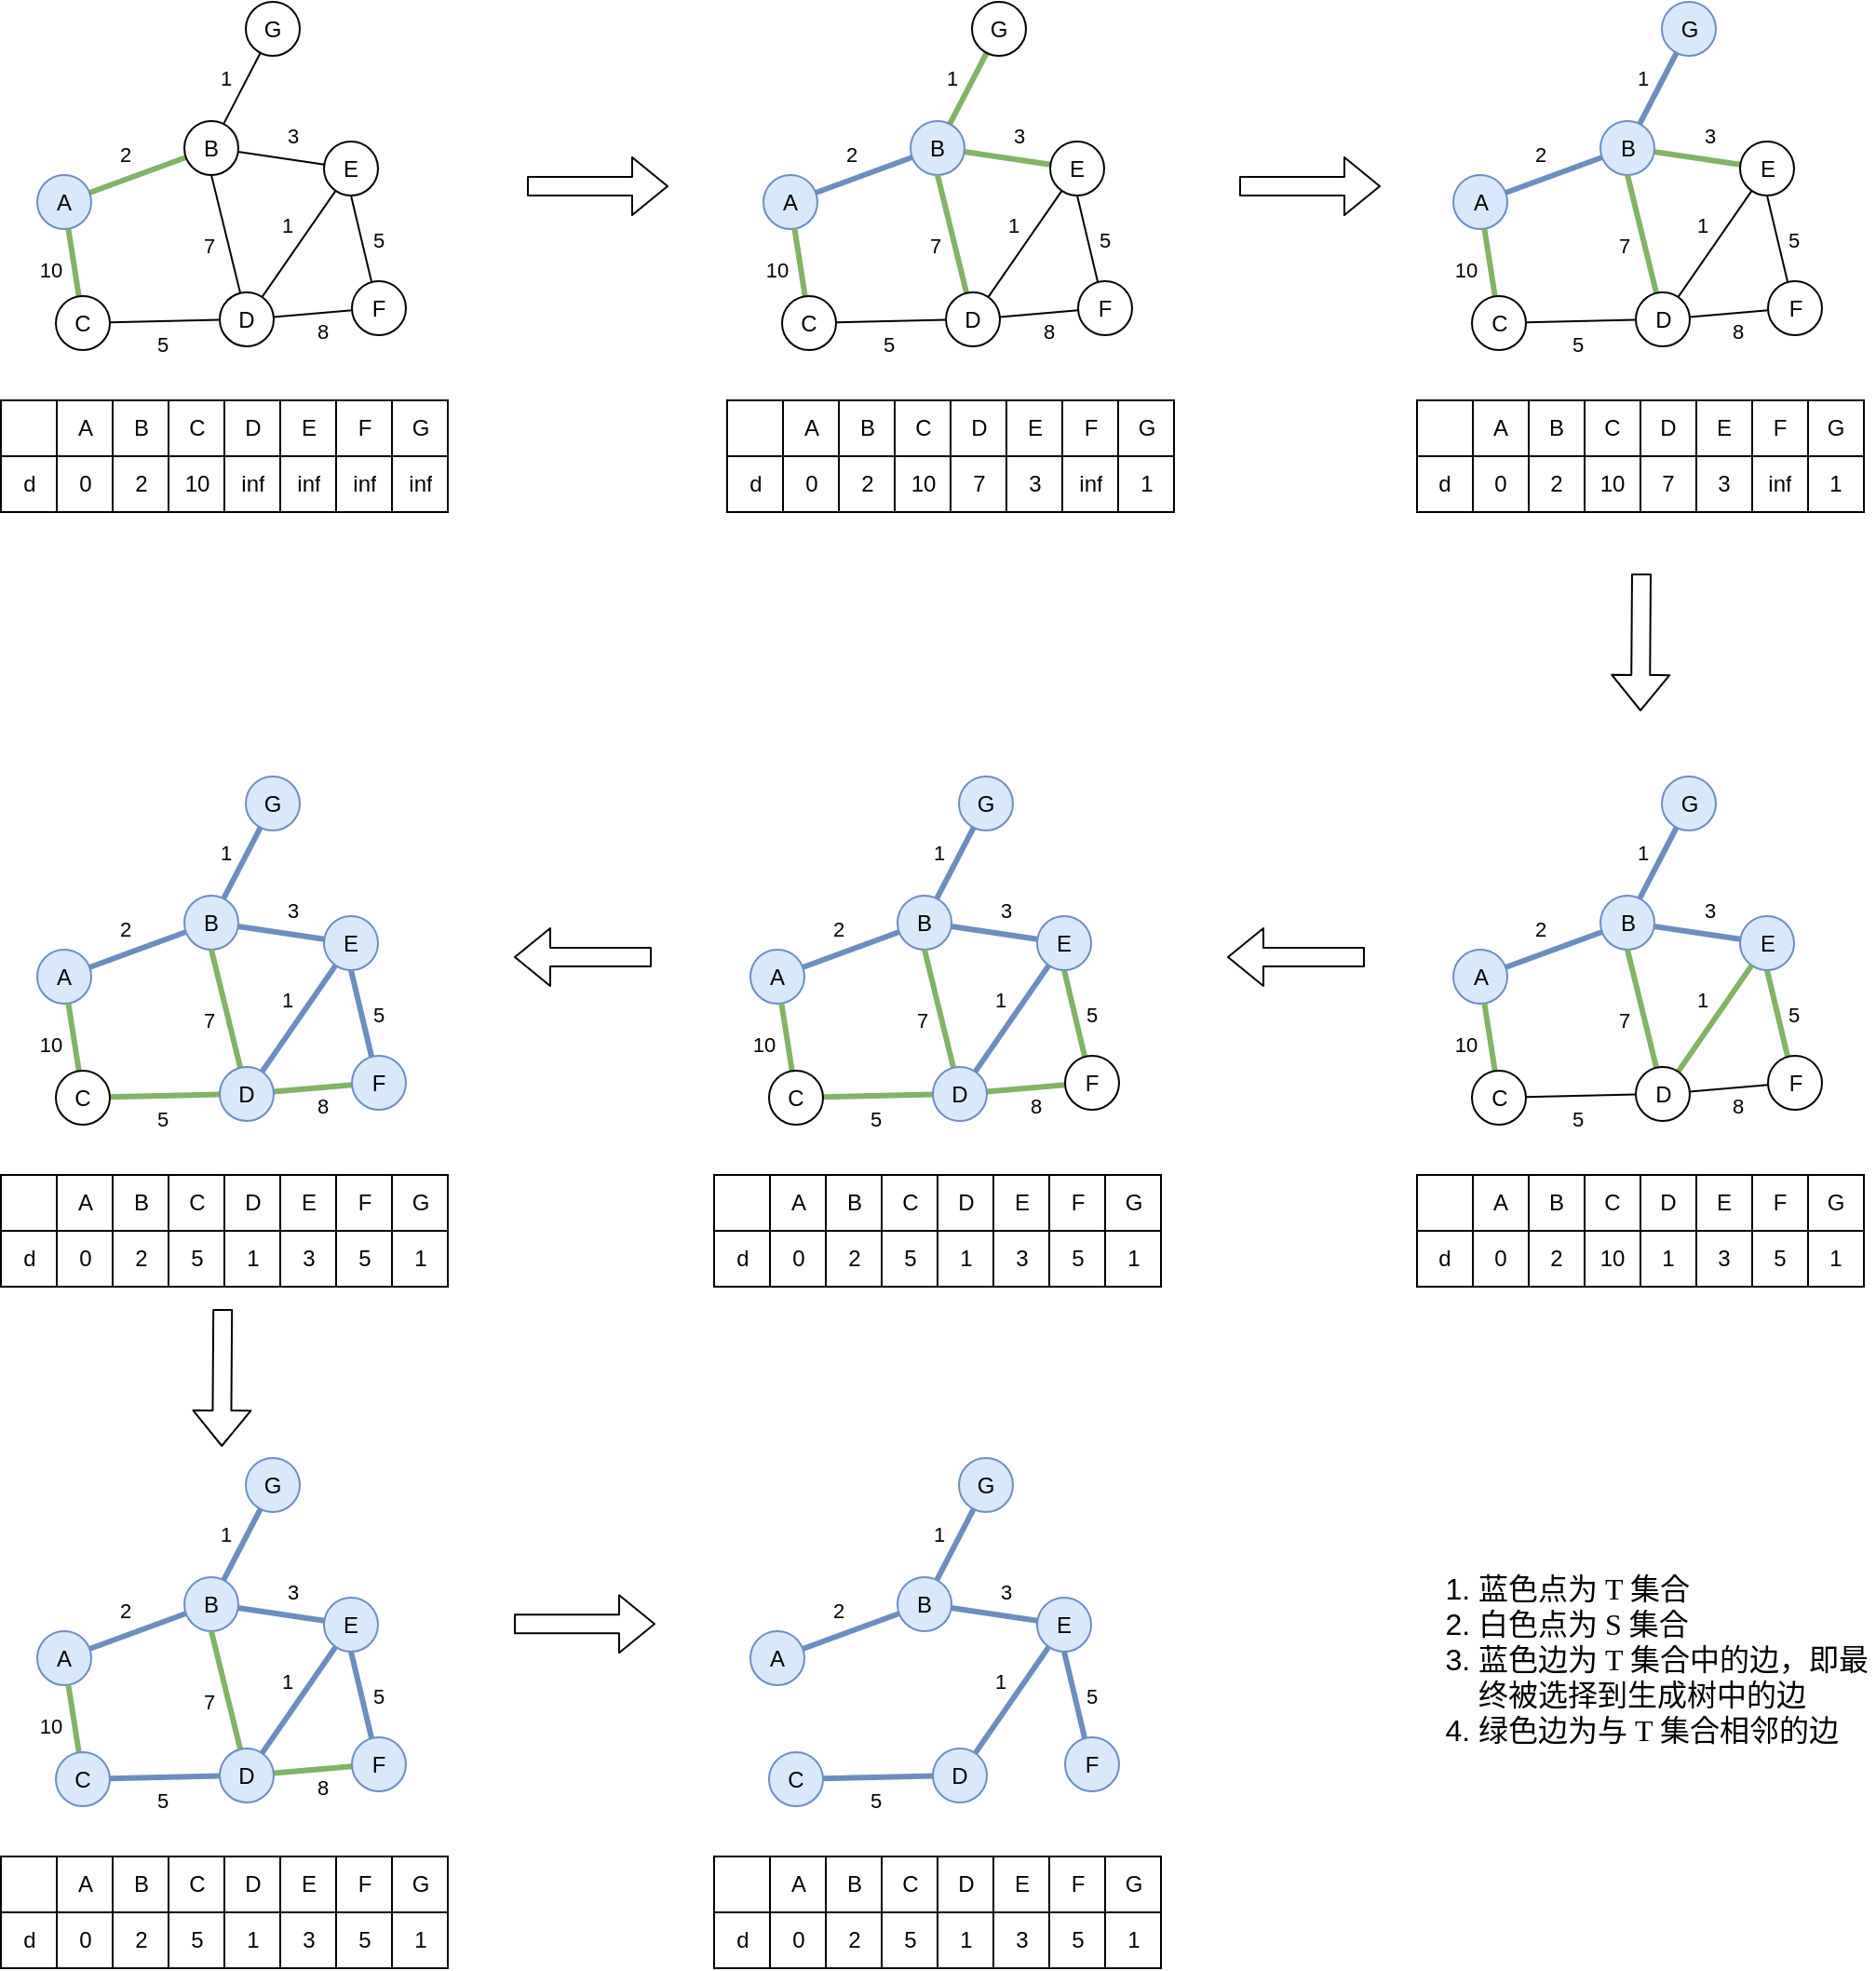 <mxfile version="14.8.5" type="github">
  <diagram id="yhbvuhnJUq1IDcSg3t92" name="第 1 页">
    <mxGraphModel dx="1378" dy="691" grid="1" gridSize="10" guides="1" tooltips="1" connect="1" arrows="1" fold="1" page="1" pageScale="1" pageWidth="1200" pageHeight="1920" math="0" shadow="0">
      <root>
        <mxCell id="0" />
        <mxCell id="1" parent="0" />
        <mxCell id="A7s9LG4rhOwQnNxICcNo-1" style="rounded=0;orthogonalLoop=1;jettySize=auto;html=1;endArrow=none;endFill=0;fillColor=#d5e8d4;strokeColor=#82b366;strokeWidth=3;" edge="1" parent="1" source="A7s9LG4rhOwQnNxICcNo-3" target="A7s9LG4rhOwQnNxICcNo-8">
          <mxGeometry relative="1" as="geometry">
            <mxPoint x="373" y="1187" as="targetPoint" />
          </mxGeometry>
        </mxCell>
        <mxCell id="A7s9LG4rhOwQnNxICcNo-2" value="2" style="edgeLabel;html=1;align=center;verticalAlign=middle;resizable=0;points=[];" vertex="1" connectable="0" parent="A7s9LG4rhOwQnNxICcNo-1">
          <mxGeometry x="0.16" y="2" relative="1" as="geometry">
            <mxPoint x="-11" y="-8" as="offset" />
          </mxGeometry>
        </mxCell>
        <mxCell id="A7s9LG4rhOwQnNxICcNo-3" value="&lt;font style=&quot;font-size: 12px&quot;&gt;A&lt;/font&gt;" style="ellipse;whiteSpace=wrap;html=1;aspect=fixed;fillColor=#dae8fc;strokeColor=#6c8ebf;" vertex="1" parent="1">
          <mxGeometry x="287" y="1201" width="29" height="29" as="geometry" />
        </mxCell>
        <mxCell id="A7s9LG4rhOwQnNxICcNo-4" value="" style="edgeStyle=none;rounded=0;orthogonalLoop=1;jettySize=auto;html=1;endArrow=none;endFill=0;" edge="1" parent="1" source="A7s9LG4rhOwQnNxICcNo-8" target="A7s9LG4rhOwQnNxICcNo-11">
          <mxGeometry relative="1" as="geometry" />
        </mxCell>
        <mxCell id="A7s9LG4rhOwQnNxICcNo-5" value="3" style="edgeLabel;html=1;align=center;verticalAlign=middle;resizable=0;points=[];" vertex="1" connectable="0" parent="A7s9LG4rhOwQnNxICcNo-4">
          <mxGeometry x="0.128" y="1" relative="1" as="geometry">
            <mxPoint x="3" y="-12" as="offset" />
          </mxGeometry>
        </mxCell>
        <mxCell id="A7s9LG4rhOwQnNxICcNo-6" value="" style="edgeStyle=none;rounded=0;orthogonalLoop=1;jettySize=auto;html=1;endArrow=none;endFill=0;" edge="1" parent="1" source="A7s9LG4rhOwQnNxICcNo-8" target="A7s9LG4rhOwQnNxICcNo-25">
          <mxGeometry relative="1" as="geometry" />
        </mxCell>
        <mxCell id="A7s9LG4rhOwQnNxICcNo-7" value="1" style="edgeLabel;html=1;align=center;verticalAlign=middle;resizable=0;points=[];" vertex="1" connectable="0" parent="A7s9LG4rhOwQnNxICcNo-6">
          <mxGeometry x="-0.01" y="1" relative="1" as="geometry">
            <mxPoint x="-8" y="-5" as="offset" />
          </mxGeometry>
        </mxCell>
        <mxCell id="A7s9LG4rhOwQnNxICcNo-8" value="B" style="ellipse;whiteSpace=wrap;html=1;aspect=fixed;" vertex="1" parent="1">
          <mxGeometry x="366" y="1172" width="29" height="29" as="geometry" />
        </mxCell>
        <mxCell id="A7s9LG4rhOwQnNxICcNo-9" style="edgeStyle=none;rounded=0;orthogonalLoop=1;jettySize=auto;html=1;exitX=0.5;exitY=1;exitDx=0;exitDy=0;entryX=0.367;entryY=0.03;entryDx=0;entryDy=0;endArrow=none;endFill=0;entryPerimeter=0;" edge="1" parent="1" source="A7s9LG4rhOwQnNxICcNo-11" target="A7s9LG4rhOwQnNxICcNo-14">
          <mxGeometry relative="1" as="geometry" />
        </mxCell>
        <mxCell id="A7s9LG4rhOwQnNxICcNo-10" value="5" style="edgeLabel;html=1;align=center;verticalAlign=middle;resizable=0;points=[];" vertex="1" connectable="0" parent="A7s9LG4rhOwQnNxICcNo-9">
          <mxGeometry x="0.264" relative="1" as="geometry">
            <mxPoint x="7" y="-6" as="offset" />
          </mxGeometry>
        </mxCell>
        <mxCell id="A7s9LG4rhOwQnNxICcNo-11" value="E" style="ellipse;whiteSpace=wrap;html=1;aspect=fixed;" vertex="1" parent="1">
          <mxGeometry x="441" y="1183" width="29" height="29" as="geometry" />
        </mxCell>
        <mxCell id="A7s9LG4rhOwQnNxICcNo-12" value="" style="edgeStyle=none;rounded=0;orthogonalLoop=1;jettySize=auto;html=1;endArrow=none;endFill=0;" edge="1" parent="1" source="A7s9LG4rhOwQnNxICcNo-14" target="A7s9LG4rhOwQnNxICcNo-21">
          <mxGeometry relative="1" as="geometry" />
        </mxCell>
        <mxCell id="A7s9LG4rhOwQnNxICcNo-13" value="8" style="edgeLabel;html=1;align=center;verticalAlign=middle;resizable=0;points=[];" vertex="1" connectable="0" parent="A7s9LG4rhOwQnNxICcNo-12">
          <mxGeometry x="-0.177" y="-1" relative="1" as="geometry">
            <mxPoint x="1" y="11" as="offset" />
          </mxGeometry>
        </mxCell>
        <mxCell id="A7s9LG4rhOwQnNxICcNo-14" value="F" style="ellipse;whiteSpace=wrap;html=1;aspect=fixed;" vertex="1" parent="1">
          <mxGeometry x="456" y="1258" width="29" height="29" as="geometry" />
        </mxCell>
        <mxCell id="A7s9LG4rhOwQnNxICcNo-15" value="" style="edgeStyle=none;rounded=0;orthogonalLoop=1;jettySize=auto;html=1;endArrow=none;endFill=0;" edge="1" parent="1" source="A7s9LG4rhOwQnNxICcNo-21" target="A7s9LG4rhOwQnNxICcNo-24">
          <mxGeometry relative="1" as="geometry" />
        </mxCell>
        <mxCell id="A7s9LG4rhOwQnNxICcNo-16" value="5" style="edgeLabel;html=1;align=center;verticalAlign=middle;resizable=0;points=[];" vertex="1" connectable="0" parent="A7s9LG4rhOwQnNxICcNo-15">
          <mxGeometry x="-0.042" y="-1" relative="1" as="geometry">
            <mxPoint x="-3" y="13" as="offset" />
          </mxGeometry>
        </mxCell>
        <mxCell id="A7s9LG4rhOwQnNxICcNo-17" value="" style="edgeStyle=none;rounded=0;orthogonalLoop=1;jettySize=auto;html=1;endArrow=none;endFill=0;entryX=0.5;entryY=1;entryDx=0;entryDy=0;" edge="1" parent="1" source="A7s9LG4rhOwQnNxICcNo-21" target="A7s9LG4rhOwQnNxICcNo-8">
          <mxGeometry relative="1" as="geometry" />
        </mxCell>
        <mxCell id="A7s9LG4rhOwQnNxICcNo-18" value="7" style="edgeLabel;html=1;align=center;verticalAlign=middle;resizable=0;points=[];" vertex="1" connectable="0" parent="A7s9LG4rhOwQnNxICcNo-17">
          <mxGeometry x="0.08" y="2" relative="1" as="geometry">
            <mxPoint x="-7" y="8" as="offset" />
          </mxGeometry>
        </mxCell>
        <mxCell id="A7s9LG4rhOwQnNxICcNo-19" value="" style="edgeStyle=none;rounded=0;orthogonalLoop=1;jettySize=auto;html=1;endArrow=none;endFill=0;" edge="1" parent="1" source="A7s9LG4rhOwQnNxICcNo-21" target="A7s9LG4rhOwQnNxICcNo-11">
          <mxGeometry relative="1" as="geometry" />
        </mxCell>
        <mxCell id="A7s9LG4rhOwQnNxICcNo-20" value="1" style="edgeLabel;html=1;align=center;verticalAlign=middle;resizable=0;points=[];" vertex="1" connectable="0" parent="A7s9LG4rhOwQnNxICcNo-19">
          <mxGeometry x="-0.014" y="2" relative="1" as="geometry">
            <mxPoint x="-5" y="-9" as="offset" />
          </mxGeometry>
        </mxCell>
        <mxCell id="A7s9LG4rhOwQnNxICcNo-21" value="D" style="ellipse;whiteSpace=wrap;html=1;aspect=fixed;" vertex="1" parent="1">
          <mxGeometry x="385" y="1264" width="29" height="29" as="geometry" />
        </mxCell>
        <mxCell id="A7s9LG4rhOwQnNxICcNo-22" value="" style="edgeStyle=none;rounded=0;orthogonalLoop=1;jettySize=auto;html=1;endArrow=none;endFill=0;fillColor=#d5e8d4;strokeColor=#82b366;strokeWidth=3;" edge="1" parent="1" source="A7s9LG4rhOwQnNxICcNo-24" target="A7s9LG4rhOwQnNxICcNo-3">
          <mxGeometry relative="1" as="geometry" />
        </mxCell>
        <mxCell id="A7s9LG4rhOwQnNxICcNo-23" value="10" style="edgeLabel;html=1;align=center;verticalAlign=middle;resizable=0;points=[];" vertex="1" connectable="0" parent="A7s9LG4rhOwQnNxICcNo-22">
          <mxGeometry x="-0.023" y="1" relative="1" as="geometry">
            <mxPoint x="-12" y="3" as="offset" />
          </mxGeometry>
        </mxCell>
        <mxCell id="A7s9LG4rhOwQnNxICcNo-24" value="C" style="ellipse;whiteSpace=wrap;html=1;aspect=fixed;" vertex="1" parent="1">
          <mxGeometry x="297" y="1266" width="29" height="29" as="geometry" />
        </mxCell>
        <mxCell id="A7s9LG4rhOwQnNxICcNo-25" value="G" style="ellipse;whiteSpace=wrap;html=1;aspect=fixed;" vertex="1" parent="1">
          <mxGeometry x="399" y="1108" width="29" height="29" as="geometry" />
        </mxCell>
        <mxCell id="A7s9LG4rhOwQnNxICcNo-26" value="" style="shape=table;html=1;whiteSpace=wrap;startSize=0;container=1;collapsible=0;childLayout=tableLayout;" vertex="1" parent="1">
          <mxGeometry x="267.5" y="1322" width="240" height="60" as="geometry" />
        </mxCell>
        <mxCell id="A7s9LG4rhOwQnNxICcNo-27" value="" style="shape=partialRectangle;html=1;whiteSpace=wrap;collapsible=0;dropTarget=0;pointerEvents=0;fillColor=none;top=0;left=0;bottom=0;right=0;points=[[0,0.5],[1,0.5]];portConstraint=eastwest;" vertex="1" parent="A7s9LG4rhOwQnNxICcNo-26">
          <mxGeometry width="240" height="30" as="geometry" />
        </mxCell>
        <mxCell id="A7s9LG4rhOwQnNxICcNo-28" style="shape=partialRectangle;html=1;whiteSpace=wrap;connectable=0;fillColor=none;top=0;left=0;bottom=0;right=0;overflow=hidden;" vertex="1" parent="A7s9LG4rhOwQnNxICcNo-27">
          <mxGeometry width="30" height="30" as="geometry" />
        </mxCell>
        <mxCell id="A7s9LG4rhOwQnNxICcNo-29" value="A" style="shape=partialRectangle;html=1;whiteSpace=wrap;connectable=0;fillColor=none;top=0;left=0;bottom=0;right=0;overflow=hidden;" vertex="1" parent="A7s9LG4rhOwQnNxICcNo-27">
          <mxGeometry x="30" width="30" height="30" as="geometry" />
        </mxCell>
        <mxCell id="A7s9LG4rhOwQnNxICcNo-30" value="B" style="shape=partialRectangle;html=1;whiteSpace=wrap;connectable=0;fillColor=none;top=0;left=0;bottom=0;right=0;overflow=hidden;" vertex="1" parent="A7s9LG4rhOwQnNxICcNo-27">
          <mxGeometry x="60" width="30" height="30" as="geometry" />
        </mxCell>
        <mxCell id="A7s9LG4rhOwQnNxICcNo-31" value="C" style="shape=partialRectangle;html=1;whiteSpace=wrap;connectable=0;fillColor=none;top=0;left=0;bottom=0;right=0;overflow=hidden;" vertex="1" parent="A7s9LG4rhOwQnNxICcNo-27">
          <mxGeometry x="90" width="30" height="30" as="geometry" />
        </mxCell>
        <mxCell id="A7s9LG4rhOwQnNxICcNo-32" value="D" style="shape=partialRectangle;html=1;whiteSpace=wrap;connectable=0;fillColor=none;top=0;left=0;bottom=0;right=0;overflow=hidden;" vertex="1" parent="A7s9LG4rhOwQnNxICcNo-27">
          <mxGeometry x="120" width="30" height="30" as="geometry" />
        </mxCell>
        <mxCell id="A7s9LG4rhOwQnNxICcNo-33" value="E" style="shape=partialRectangle;html=1;whiteSpace=wrap;connectable=0;fillColor=none;top=0;left=0;bottom=0;right=0;overflow=hidden;" vertex="1" parent="A7s9LG4rhOwQnNxICcNo-27">
          <mxGeometry x="150" width="30" height="30" as="geometry" />
        </mxCell>
        <mxCell id="A7s9LG4rhOwQnNxICcNo-34" value="F" style="shape=partialRectangle;html=1;whiteSpace=wrap;connectable=0;fillColor=none;top=0;left=0;bottom=0;right=0;overflow=hidden;" vertex="1" parent="A7s9LG4rhOwQnNxICcNo-27">
          <mxGeometry x="180" width="30" height="30" as="geometry" />
        </mxCell>
        <mxCell id="A7s9LG4rhOwQnNxICcNo-35" value="G" style="shape=partialRectangle;html=1;whiteSpace=wrap;connectable=0;fillColor=none;top=0;left=0;bottom=0;right=0;overflow=hidden;" vertex="1" parent="A7s9LG4rhOwQnNxICcNo-27">
          <mxGeometry x="210" width="30" height="30" as="geometry" />
        </mxCell>
        <mxCell id="A7s9LG4rhOwQnNxICcNo-36" value="" style="shape=partialRectangle;html=1;whiteSpace=wrap;collapsible=0;dropTarget=0;pointerEvents=0;fillColor=none;top=0;left=0;bottom=0;right=0;points=[[0,0.5],[1,0.5]];portConstraint=eastwest;" vertex="1" parent="A7s9LG4rhOwQnNxICcNo-26">
          <mxGeometry y="30" width="240" height="30" as="geometry" />
        </mxCell>
        <mxCell id="A7s9LG4rhOwQnNxICcNo-37" value="d" style="shape=partialRectangle;html=1;whiteSpace=wrap;connectable=0;fillColor=none;top=0;left=0;bottom=0;right=0;overflow=hidden;" vertex="1" parent="A7s9LG4rhOwQnNxICcNo-36">
          <mxGeometry width="30" height="30" as="geometry" />
        </mxCell>
        <mxCell id="A7s9LG4rhOwQnNxICcNo-38" value="0" style="shape=partialRectangle;html=1;whiteSpace=wrap;connectable=0;fillColor=none;top=0;left=0;bottom=0;right=0;overflow=hidden;" vertex="1" parent="A7s9LG4rhOwQnNxICcNo-36">
          <mxGeometry x="30" width="30" height="30" as="geometry" />
        </mxCell>
        <mxCell id="A7s9LG4rhOwQnNxICcNo-39" value="2" style="shape=partialRectangle;html=1;whiteSpace=wrap;connectable=0;fillColor=none;top=0;left=0;bottom=0;right=0;overflow=hidden;" vertex="1" parent="A7s9LG4rhOwQnNxICcNo-36">
          <mxGeometry x="60" width="30" height="30" as="geometry" />
        </mxCell>
        <mxCell id="A7s9LG4rhOwQnNxICcNo-40" value="10" style="shape=partialRectangle;html=1;whiteSpace=wrap;connectable=0;fillColor=none;top=0;left=0;bottom=0;right=0;overflow=hidden;" vertex="1" parent="A7s9LG4rhOwQnNxICcNo-36">
          <mxGeometry x="90" width="30" height="30" as="geometry" />
        </mxCell>
        <mxCell id="A7s9LG4rhOwQnNxICcNo-41" value="inf" style="shape=partialRectangle;html=1;whiteSpace=wrap;connectable=0;fillColor=none;top=0;left=0;bottom=0;right=0;overflow=hidden;" vertex="1" parent="A7s9LG4rhOwQnNxICcNo-36">
          <mxGeometry x="120" width="30" height="30" as="geometry" />
        </mxCell>
        <mxCell id="A7s9LG4rhOwQnNxICcNo-42" value="inf" style="shape=partialRectangle;html=1;whiteSpace=wrap;connectable=0;fillColor=none;top=0;left=0;bottom=0;right=0;overflow=hidden;" vertex="1" parent="A7s9LG4rhOwQnNxICcNo-36">
          <mxGeometry x="150" width="30" height="30" as="geometry" />
        </mxCell>
        <mxCell id="A7s9LG4rhOwQnNxICcNo-43" value="inf" style="shape=partialRectangle;html=1;whiteSpace=wrap;connectable=0;fillColor=none;top=0;left=0;bottom=0;right=0;overflow=hidden;" vertex="1" parent="A7s9LG4rhOwQnNxICcNo-36">
          <mxGeometry x="180" width="30" height="30" as="geometry" />
        </mxCell>
        <mxCell id="A7s9LG4rhOwQnNxICcNo-44" value="inf" style="shape=partialRectangle;html=1;whiteSpace=wrap;connectable=0;fillColor=none;top=0;left=0;bottom=0;right=0;overflow=hidden;" vertex="1" parent="A7s9LG4rhOwQnNxICcNo-36">
          <mxGeometry x="210" width="30" height="30" as="geometry" />
        </mxCell>
        <mxCell id="A7s9LG4rhOwQnNxICcNo-45" value="" style="shape=flexArrow;endArrow=classic;html=1;" edge="1" parent="1">
          <mxGeometry width="50" height="50" relative="1" as="geometry">
            <mxPoint x="550.0" y="1207" as="sourcePoint" />
            <mxPoint x="626" y="1207" as="targetPoint" />
          </mxGeometry>
        </mxCell>
        <mxCell id="A7s9LG4rhOwQnNxICcNo-46" style="rounded=0;orthogonalLoop=1;jettySize=auto;html=1;endArrow=none;endFill=0;fillColor=#dae8fc;strokeColor=#6c8ebf;strokeWidth=3;" edge="1" parent="1" source="A7s9LG4rhOwQnNxICcNo-48" target="A7s9LG4rhOwQnNxICcNo-53">
          <mxGeometry relative="1" as="geometry">
            <mxPoint x="763" y="1187" as="targetPoint" />
          </mxGeometry>
        </mxCell>
        <mxCell id="A7s9LG4rhOwQnNxICcNo-47" value="2" style="edgeLabel;html=1;align=center;verticalAlign=middle;resizable=0;points=[];" vertex="1" connectable="0" parent="A7s9LG4rhOwQnNxICcNo-46">
          <mxGeometry x="0.16" y="2" relative="1" as="geometry">
            <mxPoint x="-11" y="-8" as="offset" />
          </mxGeometry>
        </mxCell>
        <mxCell id="A7s9LG4rhOwQnNxICcNo-48" value="&lt;font style=&quot;font-size: 12px&quot;&gt;A&lt;/font&gt;" style="ellipse;whiteSpace=wrap;html=1;aspect=fixed;fillColor=#dae8fc;strokeColor=#6c8ebf;" vertex="1" parent="1">
          <mxGeometry x="677" y="1201" width="29" height="29" as="geometry" />
        </mxCell>
        <mxCell id="A7s9LG4rhOwQnNxICcNo-49" value="" style="edgeStyle=none;rounded=0;orthogonalLoop=1;jettySize=auto;html=1;endArrow=none;endFill=0;fillColor=#d5e8d4;strokeColor=#82b366;strokeWidth=3;" edge="1" parent="1" source="A7s9LG4rhOwQnNxICcNo-53" target="A7s9LG4rhOwQnNxICcNo-56">
          <mxGeometry relative="1" as="geometry" />
        </mxCell>
        <mxCell id="A7s9LG4rhOwQnNxICcNo-50" value="3" style="edgeLabel;html=1;align=center;verticalAlign=middle;resizable=0;points=[];" vertex="1" connectable="0" parent="A7s9LG4rhOwQnNxICcNo-49">
          <mxGeometry x="0.128" y="1" relative="1" as="geometry">
            <mxPoint x="3" y="-12" as="offset" />
          </mxGeometry>
        </mxCell>
        <mxCell id="A7s9LG4rhOwQnNxICcNo-51" value="" style="edgeStyle=none;rounded=0;orthogonalLoop=1;jettySize=auto;html=1;endArrow=none;endFill=0;fillColor=#d5e8d4;strokeColor=#82b366;strokeWidth=3;" edge="1" parent="1" source="A7s9LG4rhOwQnNxICcNo-53" target="A7s9LG4rhOwQnNxICcNo-70">
          <mxGeometry relative="1" as="geometry" />
        </mxCell>
        <mxCell id="A7s9LG4rhOwQnNxICcNo-52" value="1" style="edgeLabel;html=1;align=center;verticalAlign=middle;resizable=0;points=[];" vertex="1" connectable="0" parent="A7s9LG4rhOwQnNxICcNo-51">
          <mxGeometry x="-0.01" y="1" relative="1" as="geometry">
            <mxPoint x="-8" y="-5" as="offset" />
          </mxGeometry>
        </mxCell>
        <mxCell id="A7s9LG4rhOwQnNxICcNo-53" value="B" style="ellipse;whiteSpace=wrap;html=1;aspect=fixed;fillColor=#dae8fc;strokeColor=#6c8ebf;" vertex="1" parent="1">
          <mxGeometry x="756" y="1172" width="29" height="29" as="geometry" />
        </mxCell>
        <mxCell id="A7s9LG4rhOwQnNxICcNo-54" style="edgeStyle=none;rounded=0;orthogonalLoop=1;jettySize=auto;html=1;exitX=0.5;exitY=1;exitDx=0;exitDy=0;entryX=0.367;entryY=0.03;entryDx=0;entryDy=0;endArrow=none;endFill=0;entryPerimeter=0;" edge="1" parent="1" source="A7s9LG4rhOwQnNxICcNo-56" target="A7s9LG4rhOwQnNxICcNo-59">
          <mxGeometry relative="1" as="geometry" />
        </mxCell>
        <mxCell id="A7s9LG4rhOwQnNxICcNo-55" value="5" style="edgeLabel;html=1;align=center;verticalAlign=middle;resizable=0;points=[];" vertex="1" connectable="0" parent="A7s9LG4rhOwQnNxICcNo-54">
          <mxGeometry x="0.264" relative="1" as="geometry">
            <mxPoint x="7" y="-6" as="offset" />
          </mxGeometry>
        </mxCell>
        <mxCell id="A7s9LG4rhOwQnNxICcNo-56" value="E" style="ellipse;whiteSpace=wrap;html=1;aspect=fixed;" vertex="1" parent="1">
          <mxGeometry x="831" y="1183" width="29" height="29" as="geometry" />
        </mxCell>
        <mxCell id="A7s9LG4rhOwQnNxICcNo-57" value="" style="edgeStyle=none;rounded=0;orthogonalLoop=1;jettySize=auto;html=1;endArrow=none;endFill=0;" edge="1" parent="1" source="A7s9LG4rhOwQnNxICcNo-59" target="A7s9LG4rhOwQnNxICcNo-66">
          <mxGeometry relative="1" as="geometry" />
        </mxCell>
        <mxCell id="A7s9LG4rhOwQnNxICcNo-58" value="8" style="edgeLabel;html=1;align=center;verticalAlign=middle;resizable=0;points=[];" vertex="1" connectable="0" parent="A7s9LG4rhOwQnNxICcNo-57">
          <mxGeometry x="-0.177" y="-1" relative="1" as="geometry">
            <mxPoint x="1" y="11" as="offset" />
          </mxGeometry>
        </mxCell>
        <mxCell id="A7s9LG4rhOwQnNxICcNo-59" value="F" style="ellipse;whiteSpace=wrap;html=1;aspect=fixed;" vertex="1" parent="1">
          <mxGeometry x="846" y="1258" width="29" height="29" as="geometry" />
        </mxCell>
        <mxCell id="A7s9LG4rhOwQnNxICcNo-60" value="" style="edgeStyle=none;rounded=0;orthogonalLoop=1;jettySize=auto;html=1;endArrow=none;endFill=0;" edge="1" parent="1" source="A7s9LG4rhOwQnNxICcNo-66" target="A7s9LG4rhOwQnNxICcNo-69">
          <mxGeometry relative="1" as="geometry" />
        </mxCell>
        <mxCell id="A7s9LG4rhOwQnNxICcNo-61" value="5" style="edgeLabel;html=1;align=center;verticalAlign=middle;resizable=0;points=[];" vertex="1" connectable="0" parent="A7s9LG4rhOwQnNxICcNo-60">
          <mxGeometry x="-0.042" y="-1" relative="1" as="geometry">
            <mxPoint x="-3" y="13" as="offset" />
          </mxGeometry>
        </mxCell>
        <mxCell id="A7s9LG4rhOwQnNxICcNo-62" value="" style="edgeStyle=none;rounded=0;orthogonalLoop=1;jettySize=auto;html=1;endArrow=none;endFill=0;entryX=0.5;entryY=1;entryDx=0;entryDy=0;fillColor=#d5e8d4;strokeColor=#82b366;strokeWidth=3;" edge="1" parent="1" source="A7s9LG4rhOwQnNxICcNo-66" target="A7s9LG4rhOwQnNxICcNo-53">
          <mxGeometry relative="1" as="geometry" />
        </mxCell>
        <mxCell id="A7s9LG4rhOwQnNxICcNo-63" value="7" style="edgeLabel;html=1;align=center;verticalAlign=middle;resizable=0;points=[];" vertex="1" connectable="0" parent="A7s9LG4rhOwQnNxICcNo-62">
          <mxGeometry x="0.08" y="2" relative="1" as="geometry">
            <mxPoint x="-7" y="8" as="offset" />
          </mxGeometry>
        </mxCell>
        <mxCell id="A7s9LG4rhOwQnNxICcNo-64" value="" style="edgeStyle=none;rounded=0;orthogonalLoop=1;jettySize=auto;html=1;endArrow=none;endFill=0;" edge="1" parent="1" source="A7s9LG4rhOwQnNxICcNo-66" target="A7s9LG4rhOwQnNxICcNo-56">
          <mxGeometry relative="1" as="geometry" />
        </mxCell>
        <mxCell id="A7s9LG4rhOwQnNxICcNo-65" value="1" style="edgeLabel;html=1;align=center;verticalAlign=middle;resizable=0;points=[];" vertex="1" connectable="0" parent="A7s9LG4rhOwQnNxICcNo-64">
          <mxGeometry x="-0.014" y="2" relative="1" as="geometry">
            <mxPoint x="-5" y="-9" as="offset" />
          </mxGeometry>
        </mxCell>
        <mxCell id="A7s9LG4rhOwQnNxICcNo-66" value="D" style="ellipse;whiteSpace=wrap;html=1;aspect=fixed;" vertex="1" parent="1">
          <mxGeometry x="775" y="1264" width="29" height="29" as="geometry" />
        </mxCell>
        <mxCell id="A7s9LG4rhOwQnNxICcNo-67" value="" style="edgeStyle=none;rounded=0;orthogonalLoop=1;jettySize=auto;html=1;endArrow=none;endFill=0;fillColor=#d5e8d4;strokeColor=#82b366;strokeWidth=3;" edge="1" parent="1" source="A7s9LG4rhOwQnNxICcNo-69" target="A7s9LG4rhOwQnNxICcNo-48">
          <mxGeometry relative="1" as="geometry" />
        </mxCell>
        <mxCell id="A7s9LG4rhOwQnNxICcNo-68" value="10" style="edgeLabel;html=1;align=center;verticalAlign=middle;resizable=0;points=[];" vertex="1" connectable="0" parent="A7s9LG4rhOwQnNxICcNo-67">
          <mxGeometry x="-0.023" y="1" relative="1" as="geometry">
            <mxPoint x="-12" y="3" as="offset" />
          </mxGeometry>
        </mxCell>
        <mxCell id="A7s9LG4rhOwQnNxICcNo-69" value="C" style="ellipse;whiteSpace=wrap;html=1;aspect=fixed;" vertex="1" parent="1">
          <mxGeometry x="687" y="1266" width="29" height="29" as="geometry" />
        </mxCell>
        <mxCell id="A7s9LG4rhOwQnNxICcNo-70" value="G" style="ellipse;whiteSpace=wrap;html=1;aspect=fixed;" vertex="1" parent="1">
          <mxGeometry x="789" y="1108" width="29" height="29" as="geometry" />
        </mxCell>
        <mxCell id="A7s9LG4rhOwQnNxICcNo-71" value="" style="shape=table;html=1;whiteSpace=wrap;startSize=0;container=1;collapsible=0;childLayout=tableLayout;" vertex="1" parent="1">
          <mxGeometry x="657.5" y="1322" width="240" height="60" as="geometry" />
        </mxCell>
        <mxCell id="A7s9LG4rhOwQnNxICcNo-72" value="" style="shape=partialRectangle;html=1;whiteSpace=wrap;collapsible=0;dropTarget=0;pointerEvents=0;fillColor=none;top=0;left=0;bottom=0;right=0;points=[[0,0.5],[1,0.5]];portConstraint=eastwest;" vertex="1" parent="A7s9LG4rhOwQnNxICcNo-71">
          <mxGeometry width="240" height="30" as="geometry" />
        </mxCell>
        <mxCell id="A7s9LG4rhOwQnNxICcNo-73" style="shape=partialRectangle;html=1;whiteSpace=wrap;connectable=0;fillColor=none;top=0;left=0;bottom=0;right=0;overflow=hidden;" vertex="1" parent="A7s9LG4rhOwQnNxICcNo-72">
          <mxGeometry width="30" height="30" as="geometry" />
        </mxCell>
        <mxCell id="A7s9LG4rhOwQnNxICcNo-74" value="A" style="shape=partialRectangle;html=1;whiteSpace=wrap;connectable=0;fillColor=none;top=0;left=0;bottom=0;right=0;overflow=hidden;" vertex="1" parent="A7s9LG4rhOwQnNxICcNo-72">
          <mxGeometry x="30" width="30" height="30" as="geometry" />
        </mxCell>
        <mxCell id="A7s9LG4rhOwQnNxICcNo-75" value="B" style="shape=partialRectangle;html=1;whiteSpace=wrap;connectable=0;fillColor=none;top=0;left=0;bottom=0;right=0;overflow=hidden;" vertex="1" parent="A7s9LG4rhOwQnNxICcNo-72">
          <mxGeometry x="60" width="30" height="30" as="geometry" />
        </mxCell>
        <mxCell id="A7s9LG4rhOwQnNxICcNo-76" value="C" style="shape=partialRectangle;html=1;whiteSpace=wrap;connectable=0;fillColor=none;top=0;left=0;bottom=0;right=0;overflow=hidden;" vertex="1" parent="A7s9LG4rhOwQnNxICcNo-72">
          <mxGeometry x="90" width="30" height="30" as="geometry" />
        </mxCell>
        <mxCell id="A7s9LG4rhOwQnNxICcNo-77" value="D" style="shape=partialRectangle;html=1;whiteSpace=wrap;connectable=0;fillColor=none;top=0;left=0;bottom=0;right=0;overflow=hidden;" vertex="1" parent="A7s9LG4rhOwQnNxICcNo-72">
          <mxGeometry x="120" width="30" height="30" as="geometry" />
        </mxCell>
        <mxCell id="A7s9LG4rhOwQnNxICcNo-78" value="E" style="shape=partialRectangle;html=1;whiteSpace=wrap;connectable=0;fillColor=none;top=0;left=0;bottom=0;right=0;overflow=hidden;" vertex="1" parent="A7s9LG4rhOwQnNxICcNo-72">
          <mxGeometry x="150" width="30" height="30" as="geometry" />
        </mxCell>
        <mxCell id="A7s9LG4rhOwQnNxICcNo-79" value="F" style="shape=partialRectangle;html=1;whiteSpace=wrap;connectable=0;fillColor=none;top=0;left=0;bottom=0;right=0;overflow=hidden;" vertex="1" parent="A7s9LG4rhOwQnNxICcNo-72">
          <mxGeometry x="180" width="30" height="30" as="geometry" />
        </mxCell>
        <mxCell id="A7s9LG4rhOwQnNxICcNo-80" value="G" style="shape=partialRectangle;html=1;whiteSpace=wrap;connectable=0;fillColor=none;top=0;left=0;bottom=0;right=0;overflow=hidden;" vertex="1" parent="A7s9LG4rhOwQnNxICcNo-72">
          <mxGeometry x="210" width="30" height="30" as="geometry" />
        </mxCell>
        <mxCell id="A7s9LG4rhOwQnNxICcNo-81" value="" style="shape=partialRectangle;html=1;whiteSpace=wrap;collapsible=0;dropTarget=0;pointerEvents=0;fillColor=none;top=0;left=0;bottom=0;right=0;points=[[0,0.5],[1,0.5]];portConstraint=eastwest;" vertex="1" parent="A7s9LG4rhOwQnNxICcNo-71">
          <mxGeometry y="30" width="240" height="30" as="geometry" />
        </mxCell>
        <mxCell id="A7s9LG4rhOwQnNxICcNo-82" value="d" style="shape=partialRectangle;html=1;whiteSpace=wrap;connectable=0;fillColor=none;top=0;left=0;bottom=0;right=0;overflow=hidden;" vertex="1" parent="A7s9LG4rhOwQnNxICcNo-81">
          <mxGeometry width="30" height="30" as="geometry" />
        </mxCell>
        <mxCell id="A7s9LG4rhOwQnNxICcNo-83" value="0" style="shape=partialRectangle;html=1;whiteSpace=wrap;connectable=0;fillColor=none;top=0;left=0;bottom=0;right=0;overflow=hidden;" vertex="1" parent="A7s9LG4rhOwQnNxICcNo-81">
          <mxGeometry x="30" width="30" height="30" as="geometry" />
        </mxCell>
        <mxCell id="A7s9LG4rhOwQnNxICcNo-84" value="2" style="shape=partialRectangle;html=1;whiteSpace=wrap;connectable=0;fillColor=none;top=0;left=0;bottom=0;right=0;overflow=hidden;" vertex="1" parent="A7s9LG4rhOwQnNxICcNo-81">
          <mxGeometry x="60" width="30" height="30" as="geometry" />
        </mxCell>
        <mxCell id="A7s9LG4rhOwQnNxICcNo-85" value="10" style="shape=partialRectangle;html=1;whiteSpace=wrap;connectable=0;fillColor=none;top=0;left=0;bottom=0;right=0;overflow=hidden;" vertex="1" parent="A7s9LG4rhOwQnNxICcNo-81">
          <mxGeometry x="90" width="30" height="30" as="geometry" />
        </mxCell>
        <mxCell id="A7s9LG4rhOwQnNxICcNo-86" value="7" style="shape=partialRectangle;html=1;whiteSpace=wrap;connectable=0;fillColor=none;top=0;left=0;bottom=0;right=0;overflow=hidden;" vertex="1" parent="A7s9LG4rhOwQnNxICcNo-81">
          <mxGeometry x="120" width="30" height="30" as="geometry" />
        </mxCell>
        <mxCell id="A7s9LG4rhOwQnNxICcNo-87" value="3" style="shape=partialRectangle;html=1;whiteSpace=wrap;connectable=0;fillColor=none;top=0;left=0;bottom=0;right=0;overflow=hidden;" vertex="1" parent="A7s9LG4rhOwQnNxICcNo-81">
          <mxGeometry x="150" width="30" height="30" as="geometry" />
        </mxCell>
        <mxCell id="A7s9LG4rhOwQnNxICcNo-88" value="inf" style="shape=partialRectangle;html=1;whiteSpace=wrap;connectable=0;fillColor=none;top=0;left=0;bottom=0;right=0;overflow=hidden;" vertex="1" parent="A7s9LG4rhOwQnNxICcNo-81">
          <mxGeometry x="180" width="30" height="30" as="geometry" />
        </mxCell>
        <mxCell id="A7s9LG4rhOwQnNxICcNo-89" value="1" style="shape=partialRectangle;html=1;whiteSpace=wrap;connectable=0;fillColor=none;top=0;left=0;bottom=0;right=0;overflow=hidden;" vertex="1" parent="A7s9LG4rhOwQnNxICcNo-81">
          <mxGeometry x="210" width="30" height="30" as="geometry" />
        </mxCell>
        <mxCell id="A7s9LG4rhOwQnNxICcNo-90" value="" style="shape=flexArrow;endArrow=classic;html=1;" edge="1" parent="1">
          <mxGeometry width="50" height="50" relative="1" as="geometry">
            <mxPoint x="932.5" y="1207" as="sourcePoint" />
            <mxPoint x="1008.5" y="1207" as="targetPoint" />
          </mxGeometry>
        </mxCell>
        <mxCell id="A7s9LG4rhOwQnNxICcNo-91" style="edgeStyle=none;rounded=0;orthogonalLoop=1;jettySize=auto;html=1;exitX=1;exitY=0.5;exitDx=0;exitDy=0;endArrow=none;endFill=0;strokeWidth=3;" edge="1" parent="1" source="A7s9LG4rhOwQnNxICcNo-53" target="A7s9LG4rhOwQnNxICcNo-53">
          <mxGeometry relative="1" as="geometry" />
        </mxCell>
        <mxCell id="A7s9LG4rhOwQnNxICcNo-92" style="rounded=0;orthogonalLoop=1;jettySize=auto;html=1;endArrow=none;endFill=0;fillColor=#dae8fc;strokeColor=#6c8ebf;strokeWidth=3;" edge="1" parent="1" source="A7s9LG4rhOwQnNxICcNo-94" target="A7s9LG4rhOwQnNxICcNo-99">
          <mxGeometry relative="1" as="geometry">
            <mxPoint x="1133.5" y="1187" as="targetPoint" />
          </mxGeometry>
        </mxCell>
        <mxCell id="A7s9LG4rhOwQnNxICcNo-93" value="2" style="edgeLabel;html=1;align=center;verticalAlign=middle;resizable=0;points=[];" vertex="1" connectable="0" parent="A7s9LG4rhOwQnNxICcNo-92">
          <mxGeometry x="0.16" y="2" relative="1" as="geometry">
            <mxPoint x="-11" y="-8" as="offset" />
          </mxGeometry>
        </mxCell>
        <mxCell id="A7s9LG4rhOwQnNxICcNo-94" value="&lt;font style=&quot;font-size: 12px&quot;&gt;A&lt;/font&gt;" style="ellipse;whiteSpace=wrap;html=1;aspect=fixed;fillColor=#dae8fc;strokeColor=#6c8ebf;" vertex="1" parent="1">
          <mxGeometry x="1047.5" y="1201" width="29" height="29" as="geometry" />
        </mxCell>
        <mxCell id="A7s9LG4rhOwQnNxICcNo-95" value="" style="edgeStyle=none;rounded=0;orthogonalLoop=1;jettySize=auto;html=1;endArrow=none;endFill=0;fillColor=#d5e8d4;strokeColor=#82b366;strokeWidth=3;" edge="1" parent="1" source="A7s9LG4rhOwQnNxICcNo-99" target="A7s9LG4rhOwQnNxICcNo-102">
          <mxGeometry relative="1" as="geometry" />
        </mxCell>
        <mxCell id="A7s9LG4rhOwQnNxICcNo-96" value="3" style="edgeLabel;html=1;align=center;verticalAlign=middle;resizable=0;points=[];" vertex="1" connectable="0" parent="A7s9LG4rhOwQnNxICcNo-95">
          <mxGeometry x="0.128" y="1" relative="1" as="geometry">
            <mxPoint x="3" y="-12" as="offset" />
          </mxGeometry>
        </mxCell>
        <mxCell id="A7s9LG4rhOwQnNxICcNo-97" value="" style="edgeStyle=none;rounded=0;orthogonalLoop=1;jettySize=auto;html=1;endArrow=none;endFill=0;fillColor=#dae8fc;strokeColor=#6c8ebf;strokeWidth=3;" edge="1" parent="1" source="A7s9LG4rhOwQnNxICcNo-99" target="A7s9LG4rhOwQnNxICcNo-116">
          <mxGeometry relative="1" as="geometry" />
        </mxCell>
        <mxCell id="A7s9LG4rhOwQnNxICcNo-98" value="1" style="edgeLabel;html=1;align=center;verticalAlign=middle;resizable=0;points=[];" vertex="1" connectable="0" parent="A7s9LG4rhOwQnNxICcNo-97">
          <mxGeometry x="-0.01" y="1" relative="1" as="geometry">
            <mxPoint x="-8" y="-5" as="offset" />
          </mxGeometry>
        </mxCell>
        <mxCell id="A7s9LG4rhOwQnNxICcNo-99" value="B" style="ellipse;whiteSpace=wrap;html=1;aspect=fixed;fillColor=#dae8fc;strokeColor=#6c8ebf;" vertex="1" parent="1">
          <mxGeometry x="1126.5" y="1172" width="29" height="29" as="geometry" />
        </mxCell>
        <mxCell id="A7s9LG4rhOwQnNxICcNo-100" style="edgeStyle=none;rounded=0;orthogonalLoop=1;jettySize=auto;html=1;exitX=0.5;exitY=1;exitDx=0;exitDy=0;entryX=0.367;entryY=0.03;entryDx=0;entryDy=0;endArrow=none;endFill=0;entryPerimeter=0;" edge="1" parent="1" source="A7s9LG4rhOwQnNxICcNo-102" target="A7s9LG4rhOwQnNxICcNo-105">
          <mxGeometry relative="1" as="geometry" />
        </mxCell>
        <mxCell id="A7s9LG4rhOwQnNxICcNo-101" value="5" style="edgeLabel;html=1;align=center;verticalAlign=middle;resizable=0;points=[];" vertex="1" connectable="0" parent="A7s9LG4rhOwQnNxICcNo-100">
          <mxGeometry x="0.264" relative="1" as="geometry">
            <mxPoint x="7" y="-6" as="offset" />
          </mxGeometry>
        </mxCell>
        <mxCell id="A7s9LG4rhOwQnNxICcNo-102" value="E" style="ellipse;whiteSpace=wrap;html=1;aspect=fixed;" vertex="1" parent="1">
          <mxGeometry x="1201.5" y="1183" width="29" height="29" as="geometry" />
        </mxCell>
        <mxCell id="A7s9LG4rhOwQnNxICcNo-103" value="" style="edgeStyle=none;rounded=0;orthogonalLoop=1;jettySize=auto;html=1;endArrow=none;endFill=0;" edge="1" parent="1" source="A7s9LG4rhOwQnNxICcNo-105" target="A7s9LG4rhOwQnNxICcNo-112">
          <mxGeometry relative="1" as="geometry" />
        </mxCell>
        <mxCell id="A7s9LG4rhOwQnNxICcNo-104" value="8" style="edgeLabel;html=1;align=center;verticalAlign=middle;resizable=0;points=[];" vertex="1" connectable="0" parent="A7s9LG4rhOwQnNxICcNo-103">
          <mxGeometry x="-0.177" y="-1" relative="1" as="geometry">
            <mxPoint x="1" y="11" as="offset" />
          </mxGeometry>
        </mxCell>
        <mxCell id="A7s9LG4rhOwQnNxICcNo-105" value="F" style="ellipse;whiteSpace=wrap;html=1;aspect=fixed;" vertex="1" parent="1">
          <mxGeometry x="1216.5" y="1258" width="29" height="29" as="geometry" />
        </mxCell>
        <mxCell id="A7s9LG4rhOwQnNxICcNo-106" value="" style="edgeStyle=none;rounded=0;orthogonalLoop=1;jettySize=auto;html=1;endArrow=none;endFill=0;" edge="1" parent="1" source="A7s9LG4rhOwQnNxICcNo-112" target="A7s9LG4rhOwQnNxICcNo-115">
          <mxGeometry relative="1" as="geometry" />
        </mxCell>
        <mxCell id="A7s9LG4rhOwQnNxICcNo-107" value="5" style="edgeLabel;html=1;align=center;verticalAlign=middle;resizable=0;points=[];" vertex="1" connectable="0" parent="A7s9LG4rhOwQnNxICcNo-106">
          <mxGeometry x="-0.042" y="-1" relative="1" as="geometry">
            <mxPoint x="-3" y="13" as="offset" />
          </mxGeometry>
        </mxCell>
        <mxCell id="A7s9LG4rhOwQnNxICcNo-108" value="" style="edgeStyle=none;rounded=0;orthogonalLoop=1;jettySize=auto;html=1;endArrow=none;endFill=0;entryX=0.5;entryY=1;entryDx=0;entryDy=0;fillColor=#d5e8d4;strokeColor=#82b366;strokeWidth=3;" edge="1" parent="1" source="A7s9LG4rhOwQnNxICcNo-112" target="A7s9LG4rhOwQnNxICcNo-99">
          <mxGeometry relative="1" as="geometry" />
        </mxCell>
        <mxCell id="A7s9LG4rhOwQnNxICcNo-109" value="7" style="edgeLabel;html=1;align=center;verticalAlign=middle;resizable=0;points=[];" vertex="1" connectable="0" parent="A7s9LG4rhOwQnNxICcNo-108">
          <mxGeometry x="0.08" y="2" relative="1" as="geometry">
            <mxPoint x="-7" y="8" as="offset" />
          </mxGeometry>
        </mxCell>
        <mxCell id="A7s9LG4rhOwQnNxICcNo-110" value="" style="edgeStyle=none;rounded=0;orthogonalLoop=1;jettySize=auto;html=1;endArrow=none;endFill=0;" edge="1" parent="1" source="A7s9LG4rhOwQnNxICcNo-112" target="A7s9LG4rhOwQnNxICcNo-102">
          <mxGeometry relative="1" as="geometry" />
        </mxCell>
        <mxCell id="A7s9LG4rhOwQnNxICcNo-111" value="1" style="edgeLabel;html=1;align=center;verticalAlign=middle;resizable=0;points=[];" vertex="1" connectable="0" parent="A7s9LG4rhOwQnNxICcNo-110">
          <mxGeometry x="-0.014" y="2" relative="1" as="geometry">
            <mxPoint x="-5" y="-9" as="offset" />
          </mxGeometry>
        </mxCell>
        <mxCell id="A7s9LG4rhOwQnNxICcNo-112" value="D" style="ellipse;whiteSpace=wrap;html=1;aspect=fixed;" vertex="1" parent="1">
          <mxGeometry x="1145.5" y="1264" width="29" height="29" as="geometry" />
        </mxCell>
        <mxCell id="A7s9LG4rhOwQnNxICcNo-113" value="" style="edgeStyle=none;rounded=0;orthogonalLoop=1;jettySize=auto;html=1;endArrow=none;endFill=0;fillColor=#d5e8d4;strokeColor=#82b366;strokeWidth=3;" edge="1" parent="1" source="A7s9LG4rhOwQnNxICcNo-115" target="A7s9LG4rhOwQnNxICcNo-94">
          <mxGeometry relative="1" as="geometry" />
        </mxCell>
        <mxCell id="A7s9LG4rhOwQnNxICcNo-114" value="10" style="edgeLabel;html=1;align=center;verticalAlign=middle;resizable=0;points=[];" vertex="1" connectable="0" parent="A7s9LG4rhOwQnNxICcNo-113">
          <mxGeometry x="-0.023" y="1" relative="1" as="geometry">
            <mxPoint x="-12" y="3" as="offset" />
          </mxGeometry>
        </mxCell>
        <mxCell id="A7s9LG4rhOwQnNxICcNo-115" value="C" style="ellipse;whiteSpace=wrap;html=1;aspect=fixed;" vertex="1" parent="1">
          <mxGeometry x="1057.5" y="1266" width="29" height="29" as="geometry" />
        </mxCell>
        <mxCell id="A7s9LG4rhOwQnNxICcNo-116" value="G" style="ellipse;whiteSpace=wrap;html=1;aspect=fixed;fillColor=#dae8fc;strokeColor=#6c8ebf;" vertex="1" parent="1">
          <mxGeometry x="1159.5" y="1108" width="29" height="29" as="geometry" />
        </mxCell>
        <mxCell id="A7s9LG4rhOwQnNxICcNo-117" value="" style="shape=table;html=1;whiteSpace=wrap;startSize=0;container=1;collapsible=0;childLayout=tableLayout;" vertex="1" parent="1">
          <mxGeometry x="1028" y="1322" width="240" height="60" as="geometry" />
        </mxCell>
        <mxCell id="A7s9LG4rhOwQnNxICcNo-118" value="" style="shape=partialRectangle;html=1;whiteSpace=wrap;collapsible=0;dropTarget=0;pointerEvents=0;fillColor=none;top=0;left=0;bottom=0;right=0;points=[[0,0.5],[1,0.5]];portConstraint=eastwest;" vertex="1" parent="A7s9LG4rhOwQnNxICcNo-117">
          <mxGeometry width="240" height="30" as="geometry" />
        </mxCell>
        <mxCell id="A7s9LG4rhOwQnNxICcNo-119" style="shape=partialRectangle;html=1;whiteSpace=wrap;connectable=0;fillColor=none;top=0;left=0;bottom=0;right=0;overflow=hidden;" vertex="1" parent="A7s9LG4rhOwQnNxICcNo-118">
          <mxGeometry width="30" height="30" as="geometry" />
        </mxCell>
        <mxCell id="A7s9LG4rhOwQnNxICcNo-120" value="A" style="shape=partialRectangle;html=1;whiteSpace=wrap;connectable=0;fillColor=none;top=0;left=0;bottom=0;right=0;overflow=hidden;" vertex="1" parent="A7s9LG4rhOwQnNxICcNo-118">
          <mxGeometry x="30" width="30" height="30" as="geometry" />
        </mxCell>
        <mxCell id="A7s9LG4rhOwQnNxICcNo-121" value="B" style="shape=partialRectangle;html=1;whiteSpace=wrap;connectable=0;fillColor=none;top=0;left=0;bottom=0;right=0;overflow=hidden;" vertex="1" parent="A7s9LG4rhOwQnNxICcNo-118">
          <mxGeometry x="60" width="30" height="30" as="geometry" />
        </mxCell>
        <mxCell id="A7s9LG4rhOwQnNxICcNo-122" value="C" style="shape=partialRectangle;html=1;whiteSpace=wrap;connectable=0;fillColor=none;top=0;left=0;bottom=0;right=0;overflow=hidden;" vertex="1" parent="A7s9LG4rhOwQnNxICcNo-118">
          <mxGeometry x="90" width="30" height="30" as="geometry" />
        </mxCell>
        <mxCell id="A7s9LG4rhOwQnNxICcNo-123" value="D" style="shape=partialRectangle;html=1;whiteSpace=wrap;connectable=0;fillColor=none;top=0;left=0;bottom=0;right=0;overflow=hidden;" vertex="1" parent="A7s9LG4rhOwQnNxICcNo-118">
          <mxGeometry x="120" width="30" height="30" as="geometry" />
        </mxCell>
        <mxCell id="A7s9LG4rhOwQnNxICcNo-124" value="E" style="shape=partialRectangle;html=1;whiteSpace=wrap;connectable=0;fillColor=none;top=0;left=0;bottom=0;right=0;overflow=hidden;" vertex="1" parent="A7s9LG4rhOwQnNxICcNo-118">
          <mxGeometry x="150" width="30" height="30" as="geometry" />
        </mxCell>
        <mxCell id="A7s9LG4rhOwQnNxICcNo-125" value="F" style="shape=partialRectangle;html=1;whiteSpace=wrap;connectable=0;fillColor=none;top=0;left=0;bottom=0;right=0;overflow=hidden;" vertex="1" parent="A7s9LG4rhOwQnNxICcNo-118">
          <mxGeometry x="180" width="30" height="30" as="geometry" />
        </mxCell>
        <mxCell id="A7s9LG4rhOwQnNxICcNo-126" value="G" style="shape=partialRectangle;html=1;whiteSpace=wrap;connectable=0;fillColor=none;top=0;left=0;bottom=0;right=0;overflow=hidden;" vertex="1" parent="A7s9LG4rhOwQnNxICcNo-118">
          <mxGeometry x="210" width="30" height="30" as="geometry" />
        </mxCell>
        <mxCell id="A7s9LG4rhOwQnNxICcNo-127" value="" style="shape=partialRectangle;html=1;whiteSpace=wrap;collapsible=0;dropTarget=0;pointerEvents=0;fillColor=none;top=0;left=0;bottom=0;right=0;points=[[0,0.5],[1,0.5]];portConstraint=eastwest;" vertex="1" parent="A7s9LG4rhOwQnNxICcNo-117">
          <mxGeometry y="30" width="240" height="30" as="geometry" />
        </mxCell>
        <mxCell id="A7s9LG4rhOwQnNxICcNo-128" value="d" style="shape=partialRectangle;html=1;whiteSpace=wrap;connectable=0;fillColor=none;top=0;left=0;bottom=0;right=0;overflow=hidden;" vertex="1" parent="A7s9LG4rhOwQnNxICcNo-127">
          <mxGeometry width="30" height="30" as="geometry" />
        </mxCell>
        <mxCell id="A7s9LG4rhOwQnNxICcNo-129" value="0" style="shape=partialRectangle;html=1;whiteSpace=wrap;connectable=0;fillColor=none;top=0;left=0;bottom=0;right=0;overflow=hidden;" vertex="1" parent="A7s9LG4rhOwQnNxICcNo-127">
          <mxGeometry x="30" width="30" height="30" as="geometry" />
        </mxCell>
        <mxCell id="A7s9LG4rhOwQnNxICcNo-130" value="2" style="shape=partialRectangle;html=1;whiteSpace=wrap;connectable=0;fillColor=none;top=0;left=0;bottom=0;right=0;overflow=hidden;" vertex="1" parent="A7s9LG4rhOwQnNxICcNo-127">
          <mxGeometry x="60" width="30" height="30" as="geometry" />
        </mxCell>
        <mxCell id="A7s9LG4rhOwQnNxICcNo-131" value="10" style="shape=partialRectangle;html=1;whiteSpace=wrap;connectable=0;fillColor=none;top=0;left=0;bottom=0;right=0;overflow=hidden;" vertex="1" parent="A7s9LG4rhOwQnNxICcNo-127">
          <mxGeometry x="90" width="30" height="30" as="geometry" />
        </mxCell>
        <mxCell id="A7s9LG4rhOwQnNxICcNo-132" value="7" style="shape=partialRectangle;html=1;whiteSpace=wrap;connectable=0;fillColor=none;top=0;left=0;bottom=0;right=0;overflow=hidden;" vertex="1" parent="A7s9LG4rhOwQnNxICcNo-127">
          <mxGeometry x="120" width="30" height="30" as="geometry" />
        </mxCell>
        <mxCell id="A7s9LG4rhOwQnNxICcNo-133" value="3" style="shape=partialRectangle;html=1;whiteSpace=wrap;connectable=0;fillColor=none;top=0;left=0;bottom=0;right=0;overflow=hidden;" vertex="1" parent="A7s9LG4rhOwQnNxICcNo-127">
          <mxGeometry x="150" width="30" height="30" as="geometry" />
        </mxCell>
        <mxCell id="A7s9LG4rhOwQnNxICcNo-134" value="inf" style="shape=partialRectangle;html=1;whiteSpace=wrap;connectable=0;fillColor=none;top=0;left=0;bottom=0;right=0;overflow=hidden;" vertex="1" parent="A7s9LG4rhOwQnNxICcNo-127">
          <mxGeometry x="180" width="30" height="30" as="geometry" />
        </mxCell>
        <mxCell id="A7s9LG4rhOwQnNxICcNo-135" value="1" style="shape=partialRectangle;html=1;whiteSpace=wrap;connectable=0;fillColor=none;top=0;left=0;bottom=0;right=0;overflow=hidden;" vertex="1" parent="A7s9LG4rhOwQnNxICcNo-127">
          <mxGeometry x="210" width="30" height="30" as="geometry" />
        </mxCell>
        <mxCell id="A7s9LG4rhOwQnNxICcNo-136" style="edgeStyle=none;rounded=0;orthogonalLoop=1;jettySize=auto;html=1;exitX=1;exitY=0.5;exitDx=0;exitDy=0;endArrow=none;endFill=0;strokeWidth=3;" edge="1" parent="1" source="A7s9LG4rhOwQnNxICcNo-99" target="A7s9LG4rhOwQnNxICcNo-99">
          <mxGeometry relative="1" as="geometry" />
        </mxCell>
        <mxCell id="A7s9LG4rhOwQnNxICcNo-137" value="" style="shape=flexArrow;endArrow=classic;html=1;" edge="1" parent="1">
          <mxGeometry width="50" height="50" relative="1" as="geometry">
            <mxPoint x="1148.5" y="1415.0" as="sourcePoint" />
            <mxPoint x="1148" y="1489" as="targetPoint" />
          </mxGeometry>
        </mxCell>
        <mxCell id="A7s9LG4rhOwQnNxICcNo-138" style="rounded=0;orthogonalLoop=1;jettySize=auto;html=1;endArrow=none;endFill=0;fillColor=#dae8fc;strokeColor=#6c8ebf;strokeWidth=3;" edge="1" parent="1" source="A7s9LG4rhOwQnNxICcNo-140" target="A7s9LG4rhOwQnNxICcNo-145">
          <mxGeometry relative="1" as="geometry">
            <mxPoint x="1133.5" y="1603" as="targetPoint" />
          </mxGeometry>
        </mxCell>
        <mxCell id="A7s9LG4rhOwQnNxICcNo-139" value="2" style="edgeLabel;html=1;align=center;verticalAlign=middle;resizable=0;points=[];" vertex="1" connectable="0" parent="A7s9LG4rhOwQnNxICcNo-138">
          <mxGeometry x="0.16" y="2" relative="1" as="geometry">
            <mxPoint x="-11" y="-8" as="offset" />
          </mxGeometry>
        </mxCell>
        <mxCell id="A7s9LG4rhOwQnNxICcNo-140" value="&lt;font style=&quot;font-size: 12px&quot;&gt;A&lt;/font&gt;" style="ellipse;whiteSpace=wrap;html=1;aspect=fixed;fillColor=#dae8fc;strokeColor=#6c8ebf;" vertex="1" parent="1">
          <mxGeometry x="1047.5" y="1617" width="29" height="29" as="geometry" />
        </mxCell>
        <mxCell id="A7s9LG4rhOwQnNxICcNo-141" value="" style="edgeStyle=none;rounded=0;orthogonalLoop=1;jettySize=auto;html=1;endArrow=none;endFill=0;fillColor=#dae8fc;strokeColor=#6c8ebf;strokeWidth=3;" edge="1" parent="1" source="A7s9LG4rhOwQnNxICcNo-145" target="A7s9LG4rhOwQnNxICcNo-148">
          <mxGeometry relative="1" as="geometry" />
        </mxCell>
        <mxCell id="A7s9LG4rhOwQnNxICcNo-142" value="3" style="edgeLabel;html=1;align=center;verticalAlign=middle;resizable=0;points=[];" vertex="1" connectable="0" parent="A7s9LG4rhOwQnNxICcNo-141">
          <mxGeometry x="0.128" y="1" relative="1" as="geometry">
            <mxPoint x="3" y="-12" as="offset" />
          </mxGeometry>
        </mxCell>
        <mxCell id="A7s9LG4rhOwQnNxICcNo-143" value="" style="edgeStyle=none;rounded=0;orthogonalLoop=1;jettySize=auto;html=1;endArrow=none;endFill=0;fillColor=#dae8fc;strokeColor=#6c8ebf;strokeWidth=3;" edge="1" parent="1" source="A7s9LG4rhOwQnNxICcNo-145" target="A7s9LG4rhOwQnNxICcNo-162">
          <mxGeometry relative="1" as="geometry" />
        </mxCell>
        <mxCell id="A7s9LG4rhOwQnNxICcNo-144" value="1" style="edgeLabel;html=1;align=center;verticalAlign=middle;resizable=0;points=[];" vertex="1" connectable="0" parent="A7s9LG4rhOwQnNxICcNo-143">
          <mxGeometry x="-0.01" y="1" relative="1" as="geometry">
            <mxPoint x="-8" y="-5" as="offset" />
          </mxGeometry>
        </mxCell>
        <mxCell id="A7s9LG4rhOwQnNxICcNo-145" value="B" style="ellipse;whiteSpace=wrap;html=1;aspect=fixed;fillColor=#dae8fc;strokeColor=#6c8ebf;" vertex="1" parent="1">
          <mxGeometry x="1126.5" y="1588" width="29" height="29" as="geometry" />
        </mxCell>
        <mxCell id="A7s9LG4rhOwQnNxICcNo-146" style="edgeStyle=none;rounded=0;orthogonalLoop=1;jettySize=auto;html=1;exitX=0.5;exitY=1;exitDx=0;exitDy=0;entryX=0.367;entryY=0.03;entryDx=0;entryDy=0;endArrow=none;endFill=0;entryPerimeter=0;fillColor=#d5e8d4;strokeColor=#82b366;strokeWidth=3;" edge="1" parent="1" source="A7s9LG4rhOwQnNxICcNo-148" target="A7s9LG4rhOwQnNxICcNo-151">
          <mxGeometry relative="1" as="geometry" />
        </mxCell>
        <mxCell id="A7s9LG4rhOwQnNxICcNo-147" value="5" style="edgeLabel;html=1;align=center;verticalAlign=middle;resizable=0;points=[];" vertex="1" connectable="0" parent="A7s9LG4rhOwQnNxICcNo-146">
          <mxGeometry x="0.264" relative="1" as="geometry">
            <mxPoint x="7" y="-6" as="offset" />
          </mxGeometry>
        </mxCell>
        <mxCell id="A7s9LG4rhOwQnNxICcNo-148" value="E" style="ellipse;whiteSpace=wrap;html=1;aspect=fixed;fillColor=#dae8fc;strokeColor=#6c8ebf;" vertex="1" parent="1">
          <mxGeometry x="1201.5" y="1599" width="29" height="29" as="geometry" />
        </mxCell>
        <mxCell id="A7s9LG4rhOwQnNxICcNo-149" value="" style="edgeStyle=none;rounded=0;orthogonalLoop=1;jettySize=auto;html=1;endArrow=none;endFill=0;" edge="1" parent="1" source="A7s9LG4rhOwQnNxICcNo-151" target="A7s9LG4rhOwQnNxICcNo-158">
          <mxGeometry relative="1" as="geometry" />
        </mxCell>
        <mxCell id="A7s9LG4rhOwQnNxICcNo-150" value="8" style="edgeLabel;html=1;align=center;verticalAlign=middle;resizable=0;points=[];" vertex="1" connectable="0" parent="A7s9LG4rhOwQnNxICcNo-149">
          <mxGeometry x="-0.177" y="-1" relative="1" as="geometry">
            <mxPoint x="1" y="11" as="offset" />
          </mxGeometry>
        </mxCell>
        <mxCell id="A7s9LG4rhOwQnNxICcNo-151" value="F" style="ellipse;whiteSpace=wrap;html=1;aspect=fixed;" vertex="1" parent="1">
          <mxGeometry x="1216.5" y="1674" width="29" height="29" as="geometry" />
        </mxCell>
        <mxCell id="A7s9LG4rhOwQnNxICcNo-152" value="" style="edgeStyle=none;rounded=0;orthogonalLoop=1;jettySize=auto;html=1;endArrow=none;endFill=0;" edge="1" parent="1" source="A7s9LG4rhOwQnNxICcNo-158" target="A7s9LG4rhOwQnNxICcNo-161">
          <mxGeometry relative="1" as="geometry" />
        </mxCell>
        <mxCell id="A7s9LG4rhOwQnNxICcNo-153" value="5" style="edgeLabel;html=1;align=center;verticalAlign=middle;resizable=0;points=[];" vertex="1" connectable="0" parent="A7s9LG4rhOwQnNxICcNo-152">
          <mxGeometry x="-0.042" y="-1" relative="1" as="geometry">
            <mxPoint x="-3" y="13" as="offset" />
          </mxGeometry>
        </mxCell>
        <mxCell id="A7s9LG4rhOwQnNxICcNo-154" value="" style="edgeStyle=none;rounded=0;orthogonalLoop=1;jettySize=auto;html=1;endArrow=none;endFill=0;entryX=0.5;entryY=1;entryDx=0;entryDy=0;fillColor=#d5e8d4;strokeColor=#82b366;strokeWidth=3;" edge="1" parent="1" source="A7s9LG4rhOwQnNxICcNo-158" target="A7s9LG4rhOwQnNxICcNo-145">
          <mxGeometry relative="1" as="geometry" />
        </mxCell>
        <mxCell id="A7s9LG4rhOwQnNxICcNo-155" value="7" style="edgeLabel;html=1;align=center;verticalAlign=middle;resizable=0;points=[];" vertex="1" connectable="0" parent="A7s9LG4rhOwQnNxICcNo-154">
          <mxGeometry x="0.08" y="2" relative="1" as="geometry">
            <mxPoint x="-7" y="8" as="offset" />
          </mxGeometry>
        </mxCell>
        <mxCell id="A7s9LG4rhOwQnNxICcNo-156" value="" style="edgeStyle=none;rounded=0;orthogonalLoop=1;jettySize=auto;html=1;endArrow=none;endFill=0;fillColor=#d5e8d4;strokeColor=#82b366;strokeWidth=3;" edge="1" parent="1" source="A7s9LG4rhOwQnNxICcNo-158" target="A7s9LG4rhOwQnNxICcNo-148">
          <mxGeometry relative="1" as="geometry" />
        </mxCell>
        <mxCell id="A7s9LG4rhOwQnNxICcNo-157" value="1" style="edgeLabel;html=1;align=center;verticalAlign=middle;resizable=0;points=[];" vertex="1" connectable="0" parent="A7s9LG4rhOwQnNxICcNo-156">
          <mxGeometry x="-0.014" y="2" relative="1" as="geometry">
            <mxPoint x="-5" y="-9" as="offset" />
          </mxGeometry>
        </mxCell>
        <mxCell id="A7s9LG4rhOwQnNxICcNo-158" value="D" style="ellipse;whiteSpace=wrap;html=1;aspect=fixed;" vertex="1" parent="1">
          <mxGeometry x="1145.5" y="1680" width="29" height="29" as="geometry" />
        </mxCell>
        <mxCell id="A7s9LG4rhOwQnNxICcNo-159" value="" style="edgeStyle=none;rounded=0;orthogonalLoop=1;jettySize=auto;html=1;endArrow=none;endFill=0;fillColor=#d5e8d4;strokeColor=#82b366;strokeWidth=3;" edge="1" parent="1" source="A7s9LG4rhOwQnNxICcNo-161" target="A7s9LG4rhOwQnNxICcNo-140">
          <mxGeometry relative="1" as="geometry" />
        </mxCell>
        <mxCell id="A7s9LG4rhOwQnNxICcNo-160" value="10" style="edgeLabel;html=1;align=center;verticalAlign=middle;resizable=0;points=[];" vertex="1" connectable="0" parent="A7s9LG4rhOwQnNxICcNo-159">
          <mxGeometry x="-0.023" y="1" relative="1" as="geometry">
            <mxPoint x="-12" y="3" as="offset" />
          </mxGeometry>
        </mxCell>
        <mxCell id="A7s9LG4rhOwQnNxICcNo-161" value="C" style="ellipse;whiteSpace=wrap;html=1;aspect=fixed;" vertex="1" parent="1">
          <mxGeometry x="1057.5" y="1682" width="29" height="29" as="geometry" />
        </mxCell>
        <mxCell id="A7s9LG4rhOwQnNxICcNo-162" value="G" style="ellipse;whiteSpace=wrap;html=1;aspect=fixed;fillColor=#dae8fc;strokeColor=#6c8ebf;" vertex="1" parent="1">
          <mxGeometry x="1159.5" y="1524" width="29" height="29" as="geometry" />
        </mxCell>
        <mxCell id="A7s9LG4rhOwQnNxICcNo-163" value="" style="shape=table;html=1;whiteSpace=wrap;startSize=0;container=1;collapsible=0;childLayout=tableLayout;" vertex="1" parent="1">
          <mxGeometry x="1028" y="1738" width="240" height="60" as="geometry" />
        </mxCell>
        <mxCell id="A7s9LG4rhOwQnNxICcNo-164" value="" style="shape=partialRectangle;html=1;whiteSpace=wrap;collapsible=0;dropTarget=0;pointerEvents=0;fillColor=none;top=0;left=0;bottom=0;right=0;points=[[0,0.5],[1,0.5]];portConstraint=eastwest;" vertex="1" parent="A7s9LG4rhOwQnNxICcNo-163">
          <mxGeometry width="240" height="30" as="geometry" />
        </mxCell>
        <mxCell id="A7s9LG4rhOwQnNxICcNo-165" style="shape=partialRectangle;html=1;whiteSpace=wrap;connectable=0;fillColor=none;top=0;left=0;bottom=0;right=0;overflow=hidden;" vertex="1" parent="A7s9LG4rhOwQnNxICcNo-164">
          <mxGeometry width="30" height="30" as="geometry" />
        </mxCell>
        <mxCell id="A7s9LG4rhOwQnNxICcNo-166" value="A" style="shape=partialRectangle;html=1;whiteSpace=wrap;connectable=0;fillColor=none;top=0;left=0;bottom=0;right=0;overflow=hidden;" vertex="1" parent="A7s9LG4rhOwQnNxICcNo-164">
          <mxGeometry x="30" width="30" height="30" as="geometry" />
        </mxCell>
        <mxCell id="A7s9LG4rhOwQnNxICcNo-167" value="B" style="shape=partialRectangle;html=1;whiteSpace=wrap;connectable=0;fillColor=none;top=0;left=0;bottom=0;right=0;overflow=hidden;" vertex="1" parent="A7s9LG4rhOwQnNxICcNo-164">
          <mxGeometry x="60" width="30" height="30" as="geometry" />
        </mxCell>
        <mxCell id="A7s9LG4rhOwQnNxICcNo-168" value="C" style="shape=partialRectangle;html=1;whiteSpace=wrap;connectable=0;fillColor=none;top=0;left=0;bottom=0;right=0;overflow=hidden;" vertex="1" parent="A7s9LG4rhOwQnNxICcNo-164">
          <mxGeometry x="90" width="30" height="30" as="geometry" />
        </mxCell>
        <mxCell id="A7s9LG4rhOwQnNxICcNo-169" value="D" style="shape=partialRectangle;html=1;whiteSpace=wrap;connectable=0;fillColor=none;top=0;left=0;bottom=0;right=0;overflow=hidden;" vertex="1" parent="A7s9LG4rhOwQnNxICcNo-164">
          <mxGeometry x="120" width="30" height="30" as="geometry" />
        </mxCell>
        <mxCell id="A7s9LG4rhOwQnNxICcNo-170" value="E" style="shape=partialRectangle;html=1;whiteSpace=wrap;connectable=0;fillColor=none;top=0;left=0;bottom=0;right=0;overflow=hidden;" vertex="1" parent="A7s9LG4rhOwQnNxICcNo-164">
          <mxGeometry x="150" width="30" height="30" as="geometry" />
        </mxCell>
        <mxCell id="A7s9LG4rhOwQnNxICcNo-171" value="F" style="shape=partialRectangle;html=1;whiteSpace=wrap;connectable=0;fillColor=none;top=0;left=0;bottom=0;right=0;overflow=hidden;" vertex="1" parent="A7s9LG4rhOwQnNxICcNo-164">
          <mxGeometry x="180" width="30" height="30" as="geometry" />
        </mxCell>
        <mxCell id="A7s9LG4rhOwQnNxICcNo-172" value="G" style="shape=partialRectangle;html=1;whiteSpace=wrap;connectable=0;fillColor=none;top=0;left=0;bottom=0;right=0;overflow=hidden;" vertex="1" parent="A7s9LG4rhOwQnNxICcNo-164">
          <mxGeometry x="210" width="30" height="30" as="geometry" />
        </mxCell>
        <mxCell id="A7s9LG4rhOwQnNxICcNo-173" value="" style="shape=partialRectangle;html=1;whiteSpace=wrap;collapsible=0;dropTarget=0;pointerEvents=0;fillColor=none;top=0;left=0;bottom=0;right=0;points=[[0,0.5],[1,0.5]];portConstraint=eastwest;" vertex="1" parent="A7s9LG4rhOwQnNxICcNo-163">
          <mxGeometry y="30" width="240" height="30" as="geometry" />
        </mxCell>
        <mxCell id="A7s9LG4rhOwQnNxICcNo-174" value="d" style="shape=partialRectangle;html=1;whiteSpace=wrap;connectable=0;fillColor=none;top=0;left=0;bottom=0;right=0;overflow=hidden;" vertex="1" parent="A7s9LG4rhOwQnNxICcNo-173">
          <mxGeometry width="30" height="30" as="geometry" />
        </mxCell>
        <mxCell id="A7s9LG4rhOwQnNxICcNo-175" value="0" style="shape=partialRectangle;html=1;whiteSpace=wrap;connectable=0;fillColor=none;top=0;left=0;bottom=0;right=0;overflow=hidden;" vertex="1" parent="A7s9LG4rhOwQnNxICcNo-173">
          <mxGeometry x="30" width="30" height="30" as="geometry" />
        </mxCell>
        <mxCell id="A7s9LG4rhOwQnNxICcNo-176" value="2" style="shape=partialRectangle;html=1;whiteSpace=wrap;connectable=0;fillColor=none;top=0;left=0;bottom=0;right=0;overflow=hidden;" vertex="1" parent="A7s9LG4rhOwQnNxICcNo-173">
          <mxGeometry x="60" width="30" height="30" as="geometry" />
        </mxCell>
        <mxCell id="A7s9LG4rhOwQnNxICcNo-177" value="10" style="shape=partialRectangle;html=1;whiteSpace=wrap;connectable=0;fillColor=none;top=0;left=0;bottom=0;right=0;overflow=hidden;" vertex="1" parent="A7s9LG4rhOwQnNxICcNo-173">
          <mxGeometry x="90" width="30" height="30" as="geometry" />
        </mxCell>
        <mxCell id="A7s9LG4rhOwQnNxICcNo-178" value="1" style="shape=partialRectangle;html=1;whiteSpace=wrap;connectable=0;fillColor=none;top=0;left=0;bottom=0;right=0;overflow=hidden;" vertex="1" parent="A7s9LG4rhOwQnNxICcNo-173">
          <mxGeometry x="120" width="30" height="30" as="geometry" />
        </mxCell>
        <mxCell id="A7s9LG4rhOwQnNxICcNo-179" value="3" style="shape=partialRectangle;html=1;whiteSpace=wrap;connectable=0;fillColor=none;top=0;left=0;bottom=0;right=0;overflow=hidden;" vertex="1" parent="A7s9LG4rhOwQnNxICcNo-173">
          <mxGeometry x="150" width="30" height="30" as="geometry" />
        </mxCell>
        <mxCell id="A7s9LG4rhOwQnNxICcNo-180" value="5" style="shape=partialRectangle;html=1;whiteSpace=wrap;connectable=0;fillColor=none;top=0;left=0;bottom=0;right=0;overflow=hidden;" vertex="1" parent="A7s9LG4rhOwQnNxICcNo-173">
          <mxGeometry x="180" width="30" height="30" as="geometry" />
        </mxCell>
        <mxCell id="A7s9LG4rhOwQnNxICcNo-181" value="1" style="shape=partialRectangle;html=1;whiteSpace=wrap;connectable=0;fillColor=none;top=0;left=0;bottom=0;right=0;overflow=hidden;" vertex="1" parent="A7s9LG4rhOwQnNxICcNo-173">
          <mxGeometry x="210" width="30" height="30" as="geometry" />
        </mxCell>
        <mxCell id="A7s9LG4rhOwQnNxICcNo-182" style="edgeStyle=none;rounded=0;orthogonalLoop=1;jettySize=auto;html=1;exitX=1;exitY=0.5;exitDx=0;exitDy=0;endArrow=none;endFill=0;strokeWidth=3;" edge="1" parent="1" source="A7s9LG4rhOwQnNxICcNo-145" target="A7s9LG4rhOwQnNxICcNo-145">
          <mxGeometry relative="1" as="geometry" />
        </mxCell>
        <mxCell id="A7s9LG4rhOwQnNxICcNo-183" style="rounded=0;orthogonalLoop=1;jettySize=auto;html=1;endArrow=none;endFill=0;fillColor=#dae8fc;strokeColor=#6c8ebf;strokeWidth=3;" edge="1" parent="1" source="A7s9LG4rhOwQnNxICcNo-185" target="A7s9LG4rhOwQnNxICcNo-190">
          <mxGeometry relative="1" as="geometry">
            <mxPoint x="756" y="1603" as="targetPoint" />
          </mxGeometry>
        </mxCell>
        <mxCell id="A7s9LG4rhOwQnNxICcNo-184" value="2" style="edgeLabel;html=1;align=center;verticalAlign=middle;resizable=0;points=[];" vertex="1" connectable="0" parent="A7s9LG4rhOwQnNxICcNo-183">
          <mxGeometry x="0.16" y="2" relative="1" as="geometry">
            <mxPoint x="-11" y="-8" as="offset" />
          </mxGeometry>
        </mxCell>
        <mxCell id="A7s9LG4rhOwQnNxICcNo-185" value="&lt;font style=&quot;font-size: 12px&quot;&gt;A&lt;/font&gt;" style="ellipse;whiteSpace=wrap;html=1;aspect=fixed;fillColor=#dae8fc;strokeColor=#6c8ebf;" vertex="1" parent="1">
          <mxGeometry x="670" y="1617" width="29" height="29" as="geometry" />
        </mxCell>
        <mxCell id="A7s9LG4rhOwQnNxICcNo-186" value="" style="edgeStyle=none;rounded=0;orthogonalLoop=1;jettySize=auto;html=1;endArrow=none;endFill=0;fillColor=#dae8fc;strokeColor=#6c8ebf;strokeWidth=3;" edge="1" parent="1" source="A7s9LG4rhOwQnNxICcNo-190" target="A7s9LG4rhOwQnNxICcNo-193">
          <mxGeometry relative="1" as="geometry" />
        </mxCell>
        <mxCell id="A7s9LG4rhOwQnNxICcNo-187" value="3" style="edgeLabel;html=1;align=center;verticalAlign=middle;resizable=0;points=[];" vertex="1" connectable="0" parent="A7s9LG4rhOwQnNxICcNo-186">
          <mxGeometry x="0.128" y="1" relative="1" as="geometry">
            <mxPoint x="3" y="-12" as="offset" />
          </mxGeometry>
        </mxCell>
        <mxCell id="A7s9LG4rhOwQnNxICcNo-188" value="" style="edgeStyle=none;rounded=0;orthogonalLoop=1;jettySize=auto;html=1;endArrow=none;endFill=0;fillColor=#dae8fc;strokeColor=#6c8ebf;strokeWidth=3;" edge="1" parent="1" source="A7s9LG4rhOwQnNxICcNo-190" target="A7s9LG4rhOwQnNxICcNo-207">
          <mxGeometry relative="1" as="geometry" />
        </mxCell>
        <mxCell id="A7s9LG4rhOwQnNxICcNo-189" value="1" style="edgeLabel;html=1;align=center;verticalAlign=middle;resizable=0;points=[];" vertex="1" connectable="0" parent="A7s9LG4rhOwQnNxICcNo-188">
          <mxGeometry x="-0.01" y="1" relative="1" as="geometry">
            <mxPoint x="-8" y="-5" as="offset" />
          </mxGeometry>
        </mxCell>
        <mxCell id="A7s9LG4rhOwQnNxICcNo-190" value="B" style="ellipse;whiteSpace=wrap;html=1;aspect=fixed;fillColor=#dae8fc;strokeColor=#6c8ebf;" vertex="1" parent="1">
          <mxGeometry x="749" y="1588" width="29" height="29" as="geometry" />
        </mxCell>
        <mxCell id="A7s9LG4rhOwQnNxICcNo-191" style="edgeStyle=none;rounded=0;orthogonalLoop=1;jettySize=auto;html=1;exitX=0.5;exitY=1;exitDx=0;exitDy=0;entryX=0.367;entryY=0.03;entryDx=0;entryDy=0;endArrow=none;endFill=0;entryPerimeter=0;fillColor=#d5e8d4;strokeColor=#82b366;strokeWidth=3;" edge="1" parent="1" source="A7s9LG4rhOwQnNxICcNo-193" target="A7s9LG4rhOwQnNxICcNo-196">
          <mxGeometry relative="1" as="geometry" />
        </mxCell>
        <mxCell id="A7s9LG4rhOwQnNxICcNo-192" value="5" style="edgeLabel;html=1;align=center;verticalAlign=middle;resizable=0;points=[];" vertex="1" connectable="0" parent="A7s9LG4rhOwQnNxICcNo-191">
          <mxGeometry x="0.264" relative="1" as="geometry">
            <mxPoint x="7" y="-6" as="offset" />
          </mxGeometry>
        </mxCell>
        <mxCell id="A7s9LG4rhOwQnNxICcNo-193" value="E" style="ellipse;whiteSpace=wrap;html=1;aspect=fixed;fillColor=#dae8fc;strokeColor=#6c8ebf;" vertex="1" parent="1">
          <mxGeometry x="824" y="1599" width="29" height="29" as="geometry" />
        </mxCell>
        <mxCell id="A7s9LG4rhOwQnNxICcNo-194" value="" style="edgeStyle=none;rounded=0;orthogonalLoop=1;jettySize=auto;html=1;endArrow=none;endFill=0;fillColor=#d5e8d4;strokeColor=#82b366;strokeWidth=3;" edge="1" parent="1" source="A7s9LG4rhOwQnNxICcNo-196" target="A7s9LG4rhOwQnNxICcNo-203">
          <mxGeometry relative="1" as="geometry" />
        </mxCell>
        <mxCell id="A7s9LG4rhOwQnNxICcNo-195" value="8" style="edgeLabel;html=1;align=center;verticalAlign=middle;resizable=0;points=[];" vertex="1" connectable="0" parent="A7s9LG4rhOwQnNxICcNo-194">
          <mxGeometry x="-0.177" y="-1" relative="1" as="geometry">
            <mxPoint x="1" y="11" as="offset" />
          </mxGeometry>
        </mxCell>
        <mxCell id="A7s9LG4rhOwQnNxICcNo-196" value="F" style="ellipse;whiteSpace=wrap;html=1;aspect=fixed;" vertex="1" parent="1">
          <mxGeometry x="839" y="1674" width="29" height="29" as="geometry" />
        </mxCell>
        <mxCell id="A7s9LG4rhOwQnNxICcNo-197" value="" style="edgeStyle=none;rounded=0;orthogonalLoop=1;jettySize=auto;html=1;endArrow=none;endFill=0;fillColor=#d5e8d4;strokeColor=#82b366;strokeWidth=3;" edge="1" parent="1" source="A7s9LG4rhOwQnNxICcNo-203" target="A7s9LG4rhOwQnNxICcNo-206">
          <mxGeometry relative="1" as="geometry" />
        </mxCell>
        <mxCell id="A7s9LG4rhOwQnNxICcNo-198" value="5" style="edgeLabel;html=1;align=center;verticalAlign=middle;resizable=0;points=[];" vertex="1" connectable="0" parent="A7s9LG4rhOwQnNxICcNo-197">
          <mxGeometry x="-0.042" y="-1" relative="1" as="geometry">
            <mxPoint x="-3" y="13" as="offset" />
          </mxGeometry>
        </mxCell>
        <mxCell id="A7s9LG4rhOwQnNxICcNo-199" value="" style="edgeStyle=none;rounded=0;orthogonalLoop=1;jettySize=auto;html=1;endArrow=none;endFill=0;entryX=0.5;entryY=1;entryDx=0;entryDy=0;fillColor=#d5e8d4;strokeColor=#82b366;strokeWidth=3;" edge="1" parent="1" source="A7s9LG4rhOwQnNxICcNo-203" target="A7s9LG4rhOwQnNxICcNo-190">
          <mxGeometry relative="1" as="geometry" />
        </mxCell>
        <mxCell id="A7s9LG4rhOwQnNxICcNo-200" value="7" style="edgeLabel;html=1;align=center;verticalAlign=middle;resizable=0;points=[];" vertex="1" connectable="0" parent="A7s9LG4rhOwQnNxICcNo-199">
          <mxGeometry x="0.08" y="2" relative="1" as="geometry">
            <mxPoint x="-7" y="8" as="offset" />
          </mxGeometry>
        </mxCell>
        <mxCell id="A7s9LG4rhOwQnNxICcNo-201" value="" style="edgeStyle=none;rounded=0;orthogonalLoop=1;jettySize=auto;html=1;endArrow=none;endFill=0;fillColor=#dae8fc;strokeColor=#6c8ebf;strokeWidth=3;" edge="1" parent="1" source="A7s9LG4rhOwQnNxICcNo-203" target="A7s9LG4rhOwQnNxICcNo-193">
          <mxGeometry relative="1" as="geometry" />
        </mxCell>
        <mxCell id="A7s9LG4rhOwQnNxICcNo-202" value="1" style="edgeLabel;html=1;align=center;verticalAlign=middle;resizable=0;points=[];" vertex="1" connectable="0" parent="A7s9LG4rhOwQnNxICcNo-201">
          <mxGeometry x="-0.014" y="2" relative="1" as="geometry">
            <mxPoint x="-5" y="-9" as="offset" />
          </mxGeometry>
        </mxCell>
        <mxCell id="A7s9LG4rhOwQnNxICcNo-203" value="D" style="ellipse;whiteSpace=wrap;html=1;aspect=fixed;fillColor=#dae8fc;strokeColor=#6c8ebf;" vertex="1" parent="1">
          <mxGeometry x="768" y="1680" width="29" height="29" as="geometry" />
        </mxCell>
        <mxCell id="A7s9LG4rhOwQnNxICcNo-204" value="" style="edgeStyle=none;rounded=0;orthogonalLoop=1;jettySize=auto;html=1;endArrow=none;endFill=0;fillColor=#d5e8d4;strokeColor=#82b366;strokeWidth=3;" edge="1" parent="1" source="A7s9LG4rhOwQnNxICcNo-206" target="A7s9LG4rhOwQnNxICcNo-185">
          <mxGeometry relative="1" as="geometry" />
        </mxCell>
        <mxCell id="A7s9LG4rhOwQnNxICcNo-205" value="10" style="edgeLabel;html=1;align=center;verticalAlign=middle;resizable=0;points=[];" vertex="1" connectable="0" parent="A7s9LG4rhOwQnNxICcNo-204">
          <mxGeometry x="-0.023" y="1" relative="1" as="geometry">
            <mxPoint x="-12" y="3" as="offset" />
          </mxGeometry>
        </mxCell>
        <mxCell id="A7s9LG4rhOwQnNxICcNo-206" value="C" style="ellipse;whiteSpace=wrap;html=1;aspect=fixed;" vertex="1" parent="1">
          <mxGeometry x="680" y="1682" width="29" height="29" as="geometry" />
        </mxCell>
        <mxCell id="A7s9LG4rhOwQnNxICcNo-207" value="G" style="ellipse;whiteSpace=wrap;html=1;aspect=fixed;fillColor=#dae8fc;strokeColor=#6c8ebf;" vertex="1" parent="1">
          <mxGeometry x="782" y="1524" width="29" height="29" as="geometry" />
        </mxCell>
        <mxCell id="A7s9LG4rhOwQnNxICcNo-208" value="" style="shape=table;html=1;whiteSpace=wrap;startSize=0;container=1;collapsible=0;childLayout=tableLayout;" vertex="1" parent="1">
          <mxGeometry x="650.5" y="1738" width="240" height="60" as="geometry" />
        </mxCell>
        <mxCell id="A7s9LG4rhOwQnNxICcNo-209" value="" style="shape=partialRectangle;html=1;whiteSpace=wrap;collapsible=0;dropTarget=0;pointerEvents=0;fillColor=none;top=0;left=0;bottom=0;right=0;points=[[0,0.5],[1,0.5]];portConstraint=eastwest;" vertex="1" parent="A7s9LG4rhOwQnNxICcNo-208">
          <mxGeometry width="240" height="30" as="geometry" />
        </mxCell>
        <mxCell id="A7s9LG4rhOwQnNxICcNo-210" style="shape=partialRectangle;html=1;whiteSpace=wrap;connectable=0;fillColor=none;top=0;left=0;bottom=0;right=0;overflow=hidden;" vertex="1" parent="A7s9LG4rhOwQnNxICcNo-209">
          <mxGeometry width="30" height="30" as="geometry" />
        </mxCell>
        <mxCell id="A7s9LG4rhOwQnNxICcNo-211" value="A" style="shape=partialRectangle;html=1;whiteSpace=wrap;connectable=0;fillColor=none;top=0;left=0;bottom=0;right=0;overflow=hidden;" vertex="1" parent="A7s9LG4rhOwQnNxICcNo-209">
          <mxGeometry x="30" width="30" height="30" as="geometry" />
        </mxCell>
        <mxCell id="A7s9LG4rhOwQnNxICcNo-212" value="B" style="shape=partialRectangle;html=1;whiteSpace=wrap;connectable=0;fillColor=none;top=0;left=0;bottom=0;right=0;overflow=hidden;" vertex="1" parent="A7s9LG4rhOwQnNxICcNo-209">
          <mxGeometry x="60" width="30" height="30" as="geometry" />
        </mxCell>
        <mxCell id="A7s9LG4rhOwQnNxICcNo-213" value="C" style="shape=partialRectangle;html=1;whiteSpace=wrap;connectable=0;fillColor=none;top=0;left=0;bottom=0;right=0;overflow=hidden;" vertex="1" parent="A7s9LG4rhOwQnNxICcNo-209">
          <mxGeometry x="90" width="30" height="30" as="geometry" />
        </mxCell>
        <mxCell id="A7s9LG4rhOwQnNxICcNo-214" value="D" style="shape=partialRectangle;html=1;whiteSpace=wrap;connectable=0;fillColor=none;top=0;left=0;bottom=0;right=0;overflow=hidden;" vertex="1" parent="A7s9LG4rhOwQnNxICcNo-209">
          <mxGeometry x="120" width="30" height="30" as="geometry" />
        </mxCell>
        <mxCell id="A7s9LG4rhOwQnNxICcNo-215" value="E" style="shape=partialRectangle;html=1;whiteSpace=wrap;connectable=0;fillColor=none;top=0;left=0;bottom=0;right=0;overflow=hidden;" vertex="1" parent="A7s9LG4rhOwQnNxICcNo-209">
          <mxGeometry x="150" width="30" height="30" as="geometry" />
        </mxCell>
        <mxCell id="A7s9LG4rhOwQnNxICcNo-216" value="F" style="shape=partialRectangle;html=1;whiteSpace=wrap;connectable=0;fillColor=none;top=0;left=0;bottom=0;right=0;overflow=hidden;" vertex="1" parent="A7s9LG4rhOwQnNxICcNo-209">
          <mxGeometry x="180" width="30" height="30" as="geometry" />
        </mxCell>
        <mxCell id="A7s9LG4rhOwQnNxICcNo-217" value="G" style="shape=partialRectangle;html=1;whiteSpace=wrap;connectable=0;fillColor=none;top=0;left=0;bottom=0;right=0;overflow=hidden;" vertex="1" parent="A7s9LG4rhOwQnNxICcNo-209">
          <mxGeometry x="210" width="30" height="30" as="geometry" />
        </mxCell>
        <mxCell id="A7s9LG4rhOwQnNxICcNo-218" value="" style="shape=partialRectangle;html=1;whiteSpace=wrap;collapsible=0;dropTarget=0;pointerEvents=0;fillColor=none;top=0;left=0;bottom=0;right=0;points=[[0,0.5],[1,0.5]];portConstraint=eastwest;" vertex="1" parent="A7s9LG4rhOwQnNxICcNo-208">
          <mxGeometry y="30" width="240" height="30" as="geometry" />
        </mxCell>
        <mxCell id="A7s9LG4rhOwQnNxICcNo-219" value="d" style="shape=partialRectangle;html=1;whiteSpace=wrap;connectable=0;fillColor=none;top=0;left=0;bottom=0;right=0;overflow=hidden;" vertex="1" parent="A7s9LG4rhOwQnNxICcNo-218">
          <mxGeometry width="30" height="30" as="geometry" />
        </mxCell>
        <mxCell id="A7s9LG4rhOwQnNxICcNo-220" value="0" style="shape=partialRectangle;html=1;whiteSpace=wrap;connectable=0;fillColor=none;top=0;left=0;bottom=0;right=0;overflow=hidden;" vertex="1" parent="A7s9LG4rhOwQnNxICcNo-218">
          <mxGeometry x="30" width="30" height="30" as="geometry" />
        </mxCell>
        <mxCell id="A7s9LG4rhOwQnNxICcNo-221" value="2" style="shape=partialRectangle;html=1;whiteSpace=wrap;connectable=0;fillColor=none;top=0;left=0;bottom=0;right=0;overflow=hidden;" vertex="1" parent="A7s9LG4rhOwQnNxICcNo-218">
          <mxGeometry x="60" width="30" height="30" as="geometry" />
        </mxCell>
        <mxCell id="A7s9LG4rhOwQnNxICcNo-222" value="5" style="shape=partialRectangle;html=1;whiteSpace=wrap;connectable=0;fillColor=none;top=0;left=0;bottom=0;right=0;overflow=hidden;" vertex="1" parent="A7s9LG4rhOwQnNxICcNo-218">
          <mxGeometry x="90" width="30" height="30" as="geometry" />
        </mxCell>
        <mxCell id="A7s9LG4rhOwQnNxICcNo-223" value="1" style="shape=partialRectangle;html=1;whiteSpace=wrap;connectable=0;fillColor=none;top=0;left=0;bottom=0;right=0;overflow=hidden;" vertex="1" parent="A7s9LG4rhOwQnNxICcNo-218">
          <mxGeometry x="120" width="30" height="30" as="geometry" />
        </mxCell>
        <mxCell id="A7s9LG4rhOwQnNxICcNo-224" value="3" style="shape=partialRectangle;html=1;whiteSpace=wrap;connectable=0;fillColor=none;top=0;left=0;bottom=0;right=0;overflow=hidden;" vertex="1" parent="A7s9LG4rhOwQnNxICcNo-218">
          <mxGeometry x="150" width="30" height="30" as="geometry" />
        </mxCell>
        <mxCell id="A7s9LG4rhOwQnNxICcNo-225" value="5" style="shape=partialRectangle;html=1;whiteSpace=wrap;connectable=0;fillColor=none;top=0;left=0;bottom=0;right=0;overflow=hidden;" vertex="1" parent="A7s9LG4rhOwQnNxICcNo-218">
          <mxGeometry x="180" width="30" height="30" as="geometry" />
        </mxCell>
        <mxCell id="A7s9LG4rhOwQnNxICcNo-226" value="1" style="shape=partialRectangle;html=1;whiteSpace=wrap;connectable=0;fillColor=none;top=0;left=0;bottom=0;right=0;overflow=hidden;" vertex="1" parent="A7s9LG4rhOwQnNxICcNo-218">
          <mxGeometry x="210" width="30" height="30" as="geometry" />
        </mxCell>
        <mxCell id="A7s9LG4rhOwQnNxICcNo-227" style="edgeStyle=none;rounded=0;orthogonalLoop=1;jettySize=auto;html=1;exitX=1;exitY=0.5;exitDx=0;exitDy=0;endArrow=none;endFill=0;strokeWidth=3;" edge="1" parent="1" source="A7s9LG4rhOwQnNxICcNo-190" target="A7s9LG4rhOwQnNxICcNo-190">
          <mxGeometry relative="1" as="geometry" />
        </mxCell>
        <mxCell id="A7s9LG4rhOwQnNxICcNo-228" value="" style="shape=flexArrow;endArrow=classic;html=1;" edge="1" parent="1">
          <mxGeometry width="50" height="50" relative="1" as="geometry">
            <mxPoint x="1000" y="1621" as="sourcePoint" />
            <mxPoint x="926" y="1621" as="targetPoint" />
          </mxGeometry>
        </mxCell>
        <mxCell id="A7s9LG4rhOwQnNxICcNo-229" style="rounded=0;orthogonalLoop=1;jettySize=auto;html=1;endArrow=none;endFill=0;fillColor=#dae8fc;strokeColor=#6c8ebf;strokeWidth=3;" edge="1" parent="1" source="A7s9LG4rhOwQnNxICcNo-231" target="A7s9LG4rhOwQnNxICcNo-236">
          <mxGeometry relative="1" as="geometry">
            <mxPoint x="373" y="1603" as="targetPoint" />
          </mxGeometry>
        </mxCell>
        <mxCell id="A7s9LG4rhOwQnNxICcNo-230" value="2" style="edgeLabel;html=1;align=center;verticalAlign=middle;resizable=0;points=[];" vertex="1" connectable="0" parent="A7s9LG4rhOwQnNxICcNo-229">
          <mxGeometry x="0.16" y="2" relative="1" as="geometry">
            <mxPoint x="-11" y="-8" as="offset" />
          </mxGeometry>
        </mxCell>
        <mxCell id="A7s9LG4rhOwQnNxICcNo-231" value="&lt;font style=&quot;font-size: 12px&quot;&gt;A&lt;/font&gt;" style="ellipse;whiteSpace=wrap;html=1;aspect=fixed;fillColor=#dae8fc;strokeColor=#6c8ebf;" vertex="1" parent="1">
          <mxGeometry x="287" y="1617" width="29" height="29" as="geometry" />
        </mxCell>
        <mxCell id="A7s9LG4rhOwQnNxICcNo-232" value="" style="edgeStyle=none;rounded=0;orthogonalLoop=1;jettySize=auto;html=1;endArrow=none;endFill=0;fillColor=#dae8fc;strokeColor=#6c8ebf;strokeWidth=3;" edge="1" parent="1" source="A7s9LG4rhOwQnNxICcNo-236" target="A7s9LG4rhOwQnNxICcNo-239">
          <mxGeometry relative="1" as="geometry" />
        </mxCell>
        <mxCell id="A7s9LG4rhOwQnNxICcNo-233" value="3" style="edgeLabel;html=1;align=center;verticalAlign=middle;resizable=0;points=[];" vertex="1" connectable="0" parent="A7s9LG4rhOwQnNxICcNo-232">
          <mxGeometry x="0.128" y="1" relative="1" as="geometry">
            <mxPoint x="3" y="-12" as="offset" />
          </mxGeometry>
        </mxCell>
        <mxCell id="A7s9LG4rhOwQnNxICcNo-234" value="" style="edgeStyle=none;rounded=0;orthogonalLoop=1;jettySize=auto;html=1;endArrow=none;endFill=0;fillColor=#dae8fc;strokeColor=#6c8ebf;strokeWidth=3;" edge="1" parent="1" source="A7s9LG4rhOwQnNxICcNo-236" target="A7s9LG4rhOwQnNxICcNo-253">
          <mxGeometry relative="1" as="geometry" />
        </mxCell>
        <mxCell id="A7s9LG4rhOwQnNxICcNo-235" value="1" style="edgeLabel;html=1;align=center;verticalAlign=middle;resizable=0;points=[];" vertex="1" connectable="0" parent="A7s9LG4rhOwQnNxICcNo-234">
          <mxGeometry x="-0.01" y="1" relative="1" as="geometry">
            <mxPoint x="-8" y="-5" as="offset" />
          </mxGeometry>
        </mxCell>
        <mxCell id="A7s9LG4rhOwQnNxICcNo-236" value="B" style="ellipse;whiteSpace=wrap;html=1;aspect=fixed;fillColor=#dae8fc;strokeColor=#6c8ebf;" vertex="1" parent="1">
          <mxGeometry x="366" y="1588" width="29" height="29" as="geometry" />
        </mxCell>
        <mxCell id="A7s9LG4rhOwQnNxICcNo-237" style="edgeStyle=none;rounded=0;orthogonalLoop=1;jettySize=auto;html=1;exitX=0.5;exitY=1;exitDx=0;exitDy=0;entryX=0.367;entryY=0.03;entryDx=0;entryDy=0;endArrow=none;endFill=0;entryPerimeter=0;fillColor=#dae8fc;strokeColor=#6c8ebf;strokeWidth=3;" edge="1" parent="1" source="A7s9LG4rhOwQnNxICcNo-239" target="A7s9LG4rhOwQnNxICcNo-242">
          <mxGeometry relative="1" as="geometry" />
        </mxCell>
        <mxCell id="A7s9LG4rhOwQnNxICcNo-238" value="5" style="edgeLabel;html=1;align=center;verticalAlign=middle;resizable=0;points=[];" vertex="1" connectable="0" parent="A7s9LG4rhOwQnNxICcNo-237">
          <mxGeometry x="0.264" relative="1" as="geometry">
            <mxPoint x="7" y="-6" as="offset" />
          </mxGeometry>
        </mxCell>
        <mxCell id="A7s9LG4rhOwQnNxICcNo-239" value="E" style="ellipse;whiteSpace=wrap;html=1;aspect=fixed;fillColor=#dae8fc;strokeColor=#6c8ebf;" vertex="1" parent="1">
          <mxGeometry x="441" y="1599" width="29" height="29" as="geometry" />
        </mxCell>
        <mxCell id="A7s9LG4rhOwQnNxICcNo-240" value="" style="edgeStyle=none;rounded=0;orthogonalLoop=1;jettySize=auto;html=1;endArrow=none;endFill=0;fillColor=#d5e8d4;strokeColor=#82b366;strokeWidth=3;" edge="1" parent="1" source="A7s9LG4rhOwQnNxICcNo-242" target="A7s9LG4rhOwQnNxICcNo-249">
          <mxGeometry relative="1" as="geometry" />
        </mxCell>
        <mxCell id="A7s9LG4rhOwQnNxICcNo-241" value="8" style="edgeLabel;html=1;align=center;verticalAlign=middle;resizable=0;points=[];" vertex="1" connectable="0" parent="A7s9LG4rhOwQnNxICcNo-240">
          <mxGeometry x="-0.177" y="-1" relative="1" as="geometry">
            <mxPoint x="1" y="11" as="offset" />
          </mxGeometry>
        </mxCell>
        <mxCell id="A7s9LG4rhOwQnNxICcNo-242" value="F" style="ellipse;whiteSpace=wrap;html=1;aspect=fixed;fillColor=#dae8fc;strokeColor=#6c8ebf;" vertex="1" parent="1">
          <mxGeometry x="456" y="1674" width="29" height="29" as="geometry" />
        </mxCell>
        <mxCell id="A7s9LG4rhOwQnNxICcNo-243" value="" style="edgeStyle=none;rounded=0;orthogonalLoop=1;jettySize=auto;html=1;endArrow=none;endFill=0;fillColor=#d5e8d4;strokeColor=#82b366;strokeWidth=3;" edge="1" parent="1" source="A7s9LG4rhOwQnNxICcNo-249" target="A7s9LG4rhOwQnNxICcNo-252">
          <mxGeometry relative="1" as="geometry" />
        </mxCell>
        <mxCell id="A7s9LG4rhOwQnNxICcNo-244" value="5" style="edgeLabel;html=1;align=center;verticalAlign=middle;resizable=0;points=[];" vertex="1" connectable="0" parent="A7s9LG4rhOwQnNxICcNo-243">
          <mxGeometry x="-0.042" y="-1" relative="1" as="geometry">
            <mxPoint x="-3" y="13" as="offset" />
          </mxGeometry>
        </mxCell>
        <mxCell id="A7s9LG4rhOwQnNxICcNo-245" value="" style="edgeStyle=none;rounded=0;orthogonalLoop=1;jettySize=auto;html=1;endArrow=none;endFill=0;entryX=0.5;entryY=1;entryDx=0;entryDy=0;fillColor=#d5e8d4;strokeColor=#82b366;strokeWidth=3;" edge="1" parent="1" source="A7s9LG4rhOwQnNxICcNo-249" target="A7s9LG4rhOwQnNxICcNo-236">
          <mxGeometry relative="1" as="geometry" />
        </mxCell>
        <mxCell id="A7s9LG4rhOwQnNxICcNo-246" value="7" style="edgeLabel;html=1;align=center;verticalAlign=middle;resizable=0;points=[];" vertex="1" connectable="0" parent="A7s9LG4rhOwQnNxICcNo-245">
          <mxGeometry x="0.08" y="2" relative="1" as="geometry">
            <mxPoint x="-7" y="8" as="offset" />
          </mxGeometry>
        </mxCell>
        <mxCell id="A7s9LG4rhOwQnNxICcNo-247" value="" style="edgeStyle=none;rounded=0;orthogonalLoop=1;jettySize=auto;html=1;endArrow=none;endFill=0;fillColor=#dae8fc;strokeColor=#6c8ebf;strokeWidth=3;" edge="1" parent="1" source="A7s9LG4rhOwQnNxICcNo-249" target="A7s9LG4rhOwQnNxICcNo-239">
          <mxGeometry relative="1" as="geometry" />
        </mxCell>
        <mxCell id="A7s9LG4rhOwQnNxICcNo-248" value="1" style="edgeLabel;html=1;align=center;verticalAlign=middle;resizable=0;points=[];" vertex="1" connectable="0" parent="A7s9LG4rhOwQnNxICcNo-247">
          <mxGeometry x="-0.014" y="2" relative="1" as="geometry">
            <mxPoint x="-5" y="-9" as="offset" />
          </mxGeometry>
        </mxCell>
        <mxCell id="A7s9LG4rhOwQnNxICcNo-249" value="D" style="ellipse;whiteSpace=wrap;html=1;aspect=fixed;fillColor=#dae8fc;strokeColor=#6c8ebf;" vertex="1" parent="1">
          <mxGeometry x="385" y="1680" width="29" height="29" as="geometry" />
        </mxCell>
        <mxCell id="A7s9LG4rhOwQnNxICcNo-250" value="" style="edgeStyle=none;rounded=0;orthogonalLoop=1;jettySize=auto;html=1;endArrow=none;endFill=0;fillColor=#d5e8d4;strokeColor=#82b366;strokeWidth=3;" edge="1" parent="1" source="A7s9LG4rhOwQnNxICcNo-252" target="A7s9LG4rhOwQnNxICcNo-231">
          <mxGeometry relative="1" as="geometry" />
        </mxCell>
        <mxCell id="A7s9LG4rhOwQnNxICcNo-251" value="10" style="edgeLabel;html=1;align=center;verticalAlign=middle;resizable=0;points=[];" vertex="1" connectable="0" parent="A7s9LG4rhOwQnNxICcNo-250">
          <mxGeometry x="-0.023" y="1" relative="1" as="geometry">
            <mxPoint x="-12" y="3" as="offset" />
          </mxGeometry>
        </mxCell>
        <mxCell id="A7s9LG4rhOwQnNxICcNo-252" value="C" style="ellipse;whiteSpace=wrap;html=1;aspect=fixed;" vertex="1" parent="1">
          <mxGeometry x="297" y="1682" width="29" height="29" as="geometry" />
        </mxCell>
        <mxCell id="A7s9LG4rhOwQnNxICcNo-253" value="G" style="ellipse;whiteSpace=wrap;html=1;aspect=fixed;fillColor=#dae8fc;strokeColor=#6c8ebf;" vertex="1" parent="1">
          <mxGeometry x="399" y="1524" width="29" height="29" as="geometry" />
        </mxCell>
        <mxCell id="A7s9LG4rhOwQnNxICcNo-254" value="" style="shape=table;html=1;whiteSpace=wrap;startSize=0;container=1;collapsible=0;childLayout=tableLayout;" vertex="1" parent="1">
          <mxGeometry x="267.5" y="1738" width="240" height="60" as="geometry" />
        </mxCell>
        <mxCell id="A7s9LG4rhOwQnNxICcNo-255" value="" style="shape=partialRectangle;html=1;whiteSpace=wrap;collapsible=0;dropTarget=0;pointerEvents=0;fillColor=none;top=0;left=0;bottom=0;right=0;points=[[0,0.5],[1,0.5]];portConstraint=eastwest;" vertex="1" parent="A7s9LG4rhOwQnNxICcNo-254">
          <mxGeometry width="240" height="30" as="geometry" />
        </mxCell>
        <mxCell id="A7s9LG4rhOwQnNxICcNo-256" style="shape=partialRectangle;html=1;whiteSpace=wrap;connectable=0;fillColor=none;top=0;left=0;bottom=0;right=0;overflow=hidden;" vertex="1" parent="A7s9LG4rhOwQnNxICcNo-255">
          <mxGeometry width="30" height="30" as="geometry" />
        </mxCell>
        <mxCell id="A7s9LG4rhOwQnNxICcNo-257" value="A" style="shape=partialRectangle;html=1;whiteSpace=wrap;connectable=0;fillColor=none;top=0;left=0;bottom=0;right=0;overflow=hidden;" vertex="1" parent="A7s9LG4rhOwQnNxICcNo-255">
          <mxGeometry x="30" width="30" height="30" as="geometry" />
        </mxCell>
        <mxCell id="A7s9LG4rhOwQnNxICcNo-258" value="B" style="shape=partialRectangle;html=1;whiteSpace=wrap;connectable=0;fillColor=none;top=0;left=0;bottom=0;right=0;overflow=hidden;" vertex="1" parent="A7s9LG4rhOwQnNxICcNo-255">
          <mxGeometry x="60" width="30" height="30" as="geometry" />
        </mxCell>
        <mxCell id="A7s9LG4rhOwQnNxICcNo-259" value="C" style="shape=partialRectangle;html=1;whiteSpace=wrap;connectable=0;fillColor=none;top=0;left=0;bottom=0;right=0;overflow=hidden;" vertex="1" parent="A7s9LG4rhOwQnNxICcNo-255">
          <mxGeometry x="90" width="30" height="30" as="geometry" />
        </mxCell>
        <mxCell id="A7s9LG4rhOwQnNxICcNo-260" value="D" style="shape=partialRectangle;html=1;whiteSpace=wrap;connectable=0;fillColor=none;top=0;left=0;bottom=0;right=0;overflow=hidden;" vertex="1" parent="A7s9LG4rhOwQnNxICcNo-255">
          <mxGeometry x="120" width="30" height="30" as="geometry" />
        </mxCell>
        <mxCell id="A7s9LG4rhOwQnNxICcNo-261" value="E" style="shape=partialRectangle;html=1;whiteSpace=wrap;connectable=0;fillColor=none;top=0;left=0;bottom=0;right=0;overflow=hidden;" vertex="1" parent="A7s9LG4rhOwQnNxICcNo-255">
          <mxGeometry x="150" width="30" height="30" as="geometry" />
        </mxCell>
        <mxCell id="A7s9LG4rhOwQnNxICcNo-262" value="F" style="shape=partialRectangle;html=1;whiteSpace=wrap;connectable=0;fillColor=none;top=0;left=0;bottom=0;right=0;overflow=hidden;" vertex="1" parent="A7s9LG4rhOwQnNxICcNo-255">
          <mxGeometry x="180" width="30" height="30" as="geometry" />
        </mxCell>
        <mxCell id="A7s9LG4rhOwQnNxICcNo-263" value="G" style="shape=partialRectangle;html=1;whiteSpace=wrap;connectable=0;fillColor=none;top=0;left=0;bottom=0;right=0;overflow=hidden;" vertex="1" parent="A7s9LG4rhOwQnNxICcNo-255">
          <mxGeometry x="210" width="30" height="30" as="geometry" />
        </mxCell>
        <mxCell id="A7s9LG4rhOwQnNxICcNo-264" value="" style="shape=partialRectangle;html=1;whiteSpace=wrap;collapsible=0;dropTarget=0;pointerEvents=0;fillColor=none;top=0;left=0;bottom=0;right=0;points=[[0,0.5],[1,0.5]];portConstraint=eastwest;" vertex="1" parent="A7s9LG4rhOwQnNxICcNo-254">
          <mxGeometry y="30" width="240" height="30" as="geometry" />
        </mxCell>
        <mxCell id="A7s9LG4rhOwQnNxICcNo-265" value="d" style="shape=partialRectangle;html=1;whiteSpace=wrap;connectable=0;fillColor=none;top=0;left=0;bottom=0;right=0;overflow=hidden;" vertex="1" parent="A7s9LG4rhOwQnNxICcNo-264">
          <mxGeometry width="30" height="30" as="geometry" />
        </mxCell>
        <mxCell id="A7s9LG4rhOwQnNxICcNo-266" value="0" style="shape=partialRectangle;html=1;whiteSpace=wrap;connectable=0;fillColor=none;top=0;left=0;bottom=0;right=0;overflow=hidden;" vertex="1" parent="A7s9LG4rhOwQnNxICcNo-264">
          <mxGeometry x="30" width="30" height="30" as="geometry" />
        </mxCell>
        <mxCell id="A7s9LG4rhOwQnNxICcNo-267" value="2" style="shape=partialRectangle;html=1;whiteSpace=wrap;connectable=0;fillColor=none;top=0;left=0;bottom=0;right=0;overflow=hidden;" vertex="1" parent="A7s9LG4rhOwQnNxICcNo-264">
          <mxGeometry x="60" width="30" height="30" as="geometry" />
        </mxCell>
        <mxCell id="A7s9LG4rhOwQnNxICcNo-268" value="5" style="shape=partialRectangle;html=1;whiteSpace=wrap;connectable=0;fillColor=none;top=0;left=0;bottom=0;right=0;overflow=hidden;" vertex="1" parent="A7s9LG4rhOwQnNxICcNo-264">
          <mxGeometry x="90" width="30" height="30" as="geometry" />
        </mxCell>
        <mxCell id="A7s9LG4rhOwQnNxICcNo-269" value="1" style="shape=partialRectangle;html=1;whiteSpace=wrap;connectable=0;fillColor=none;top=0;left=0;bottom=0;right=0;overflow=hidden;" vertex="1" parent="A7s9LG4rhOwQnNxICcNo-264">
          <mxGeometry x="120" width="30" height="30" as="geometry" />
        </mxCell>
        <mxCell id="A7s9LG4rhOwQnNxICcNo-270" value="3" style="shape=partialRectangle;html=1;whiteSpace=wrap;connectable=0;fillColor=none;top=0;left=0;bottom=0;right=0;overflow=hidden;" vertex="1" parent="A7s9LG4rhOwQnNxICcNo-264">
          <mxGeometry x="150" width="30" height="30" as="geometry" />
        </mxCell>
        <mxCell id="A7s9LG4rhOwQnNxICcNo-271" value="5" style="shape=partialRectangle;html=1;whiteSpace=wrap;connectable=0;fillColor=none;top=0;left=0;bottom=0;right=0;overflow=hidden;" vertex="1" parent="A7s9LG4rhOwQnNxICcNo-264">
          <mxGeometry x="180" width="30" height="30" as="geometry" />
        </mxCell>
        <mxCell id="A7s9LG4rhOwQnNxICcNo-272" value="1" style="shape=partialRectangle;html=1;whiteSpace=wrap;connectable=0;fillColor=none;top=0;left=0;bottom=0;right=0;overflow=hidden;" vertex="1" parent="A7s9LG4rhOwQnNxICcNo-264">
          <mxGeometry x="210" width="30" height="30" as="geometry" />
        </mxCell>
        <mxCell id="A7s9LG4rhOwQnNxICcNo-273" style="edgeStyle=none;rounded=0;orthogonalLoop=1;jettySize=auto;html=1;exitX=1;exitY=0.5;exitDx=0;exitDy=0;endArrow=none;endFill=0;strokeWidth=3;" edge="1" parent="1" source="A7s9LG4rhOwQnNxICcNo-236" target="A7s9LG4rhOwQnNxICcNo-236">
          <mxGeometry relative="1" as="geometry" />
        </mxCell>
        <mxCell id="A7s9LG4rhOwQnNxICcNo-274" value="" style="shape=flexArrow;endArrow=classic;html=1;" edge="1" parent="1">
          <mxGeometry width="50" height="50" relative="1" as="geometry">
            <mxPoint x="617.0" y="1621" as="sourcePoint" />
            <mxPoint x="543" y="1621" as="targetPoint" />
          </mxGeometry>
        </mxCell>
        <mxCell id="A7s9LG4rhOwQnNxICcNo-275" style="rounded=0;orthogonalLoop=1;jettySize=auto;html=1;endArrow=none;endFill=0;fillColor=#dae8fc;strokeColor=#6c8ebf;strokeWidth=3;" edge="1" parent="1" source="A7s9LG4rhOwQnNxICcNo-277" target="A7s9LG4rhOwQnNxICcNo-282">
          <mxGeometry relative="1" as="geometry">
            <mxPoint x="373" y="1969" as="targetPoint" />
          </mxGeometry>
        </mxCell>
        <mxCell id="A7s9LG4rhOwQnNxICcNo-276" value="2" style="edgeLabel;html=1;align=center;verticalAlign=middle;resizable=0;points=[];" vertex="1" connectable="0" parent="A7s9LG4rhOwQnNxICcNo-275">
          <mxGeometry x="0.16" y="2" relative="1" as="geometry">
            <mxPoint x="-11" y="-8" as="offset" />
          </mxGeometry>
        </mxCell>
        <mxCell id="A7s9LG4rhOwQnNxICcNo-277" value="&lt;font style=&quot;font-size: 12px&quot;&gt;A&lt;/font&gt;" style="ellipse;whiteSpace=wrap;html=1;aspect=fixed;fillColor=#dae8fc;strokeColor=#6c8ebf;" vertex="1" parent="1">
          <mxGeometry x="287" y="1983" width="29" height="29" as="geometry" />
        </mxCell>
        <mxCell id="A7s9LG4rhOwQnNxICcNo-278" value="" style="edgeStyle=none;rounded=0;orthogonalLoop=1;jettySize=auto;html=1;endArrow=none;endFill=0;fillColor=#dae8fc;strokeColor=#6c8ebf;strokeWidth=3;" edge="1" parent="1" source="A7s9LG4rhOwQnNxICcNo-282" target="A7s9LG4rhOwQnNxICcNo-285">
          <mxGeometry relative="1" as="geometry" />
        </mxCell>
        <mxCell id="A7s9LG4rhOwQnNxICcNo-279" value="3" style="edgeLabel;html=1;align=center;verticalAlign=middle;resizable=0;points=[];" vertex="1" connectable="0" parent="A7s9LG4rhOwQnNxICcNo-278">
          <mxGeometry x="0.128" y="1" relative="1" as="geometry">
            <mxPoint x="3" y="-12" as="offset" />
          </mxGeometry>
        </mxCell>
        <mxCell id="A7s9LG4rhOwQnNxICcNo-280" value="" style="edgeStyle=none;rounded=0;orthogonalLoop=1;jettySize=auto;html=1;endArrow=none;endFill=0;fillColor=#dae8fc;strokeColor=#6c8ebf;strokeWidth=3;" edge="1" parent="1" source="A7s9LG4rhOwQnNxICcNo-282" target="A7s9LG4rhOwQnNxICcNo-299">
          <mxGeometry relative="1" as="geometry" />
        </mxCell>
        <mxCell id="A7s9LG4rhOwQnNxICcNo-281" value="1" style="edgeLabel;html=1;align=center;verticalAlign=middle;resizable=0;points=[];" vertex="1" connectable="0" parent="A7s9LG4rhOwQnNxICcNo-280">
          <mxGeometry x="-0.01" y="1" relative="1" as="geometry">
            <mxPoint x="-8" y="-5" as="offset" />
          </mxGeometry>
        </mxCell>
        <mxCell id="A7s9LG4rhOwQnNxICcNo-282" value="B" style="ellipse;whiteSpace=wrap;html=1;aspect=fixed;fillColor=#dae8fc;strokeColor=#6c8ebf;" vertex="1" parent="1">
          <mxGeometry x="366" y="1954" width="29" height="29" as="geometry" />
        </mxCell>
        <mxCell id="A7s9LG4rhOwQnNxICcNo-283" style="edgeStyle=none;rounded=0;orthogonalLoop=1;jettySize=auto;html=1;exitX=0.5;exitY=1;exitDx=0;exitDy=0;entryX=0.367;entryY=0.03;entryDx=0;entryDy=0;endArrow=none;endFill=0;entryPerimeter=0;fillColor=#dae8fc;strokeColor=#6c8ebf;strokeWidth=3;" edge="1" parent="1" source="A7s9LG4rhOwQnNxICcNo-285" target="A7s9LG4rhOwQnNxICcNo-288">
          <mxGeometry relative="1" as="geometry" />
        </mxCell>
        <mxCell id="A7s9LG4rhOwQnNxICcNo-284" value="5" style="edgeLabel;html=1;align=center;verticalAlign=middle;resizable=0;points=[];" vertex="1" connectable="0" parent="A7s9LG4rhOwQnNxICcNo-283">
          <mxGeometry x="0.264" relative="1" as="geometry">
            <mxPoint x="7" y="-6" as="offset" />
          </mxGeometry>
        </mxCell>
        <mxCell id="A7s9LG4rhOwQnNxICcNo-285" value="E" style="ellipse;whiteSpace=wrap;html=1;aspect=fixed;fillColor=#dae8fc;strokeColor=#6c8ebf;" vertex="1" parent="1">
          <mxGeometry x="441" y="1965" width="29" height="29" as="geometry" />
        </mxCell>
        <mxCell id="A7s9LG4rhOwQnNxICcNo-286" value="" style="edgeStyle=none;rounded=0;orthogonalLoop=1;jettySize=auto;html=1;endArrow=none;endFill=0;fillColor=#d5e8d4;strokeColor=#82b366;strokeWidth=3;" edge="1" parent="1" source="A7s9LG4rhOwQnNxICcNo-288" target="A7s9LG4rhOwQnNxICcNo-295">
          <mxGeometry relative="1" as="geometry" />
        </mxCell>
        <mxCell id="A7s9LG4rhOwQnNxICcNo-287" value="8" style="edgeLabel;html=1;align=center;verticalAlign=middle;resizable=0;points=[];" vertex="1" connectable="0" parent="A7s9LG4rhOwQnNxICcNo-286">
          <mxGeometry x="-0.177" y="-1" relative="1" as="geometry">
            <mxPoint x="1" y="11" as="offset" />
          </mxGeometry>
        </mxCell>
        <mxCell id="A7s9LG4rhOwQnNxICcNo-288" value="F" style="ellipse;whiteSpace=wrap;html=1;aspect=fixed;fillColor=#dae8fc;strokeColor=#6c8ebf;" vertex="1" parent="1">
          <mxGeometry x="456" y="2040" width="29" height="29" as="geometry" />
        </mxCell>
        <mxCell id="A7s9LG4rhOwQnNxICcNo-289" value="" style="edgeStyle=none;rounded=0;orthogonalLoop=1;jettySize=auto;html=1;endArrow=none;endFill=0;fillColor=#dae8fc;strokeColor=#6c8ebf;strokeWidth=3;" edge="1" parent="1" source="A7s9LG4rhOwQnNxICcNo-295" target="A7s9LG4rhOwQnNxICcNo-298">
          <mxGeometry relative="1" as="geometry" />
        </mxCell>
        <mxCell id="A7s9LG4rhOwQnNxICcNo-290" value="5" style="edgeLabel;html=1;align=center;verticalAlign=middle;resizable=0;points=[];" vertex="1" connectable="0" parent="A7s9LG4rhOwQnNxICcNo-289">
          <mxGeometry x="-0.042" y="-1" relative="1" as="geometry">
            <mxPoint x="-3" y="13" as="offset" />
          </mxGeometry>
        </mxCell>
        <mxCell id="A7s9LG4rhOwQnNxICcNo-291" value="" style="edgeStyle=none;rounded=0;orthogonalLoop=1;jettySize=auto;html=1;endArrow=none;endFill=0;entryX=0.5;entryY=1;entryDx=0;entryDy=0;fillColor=#d5e8d4;strokeColor=#82b366;strokeWidth=3;" edge="1" parent="1" source="A7s9LG4rhOwQnNxICcNo-295" target="A7s9LG4rhOwQnNxICcNo-282">
          <mxGeometry relative="1" as="geometry" />
        </mxCell>
        <mxCell id="A7s9LG4rhOwQnNxICcNo-292" value="7" style="edgeLabel;html=1;align=center;verticalAlign=middle;resizable=0;points=[];" vertex="1" connectable="0" parent="A7s9LG4rhOwQnNxICcNo-291">
          <mxGeometry x="0.08" y="2" relative="1" as="geometry">
            <mxPoint x="-7" y="8" as="offset" />
          </mxGeometry>
        </mxCell>
        <mxCell id="A7s9LG4rhOwQnNxICcNo-293" value="" style="edgeStyle=none;rounded=0;orthogonalLoop=1;jettySize=auto;html=1;endArrow=none;endFill=0;fillColor=#dae8fc;strokeColor=#6c8ebf;strokeWidth=3;" edge="1" parent="1" source="A7s9LG4rhOwQnNxICcNo-295" target="A7s9LG4rhOwQnNxICcNo-285">
          <mxGeometry relative="1" as="geometry" />
        </mxCell>
        <mxCell id="A7s9LG4rhOwQnNxICcNo-294" value="1" style="edgeLabel;html=1;align=center;verticalAlign=middle;resizable=0;points=[];" vertex="1" connectable="0" parent="A7s9LG4rhOwQnNxICcNo-293">
          <mxGeometry x="-0.014" y="2" relative="1" as="geometry">
            <mxPoint x="-5" y="-9" as="offset" />
          </mxGeometry>
        </mxCell>
        <mxCell id="A7s9LG4rhOwQnNxICcNo-295" value="D" style="ellipse;whiteSpace=wrap;html=1;aspect=fixed;fillColor=#dae8fc;strokeColor=#6c8ebf;" vertex="1" parent="1">
          <mxGeometry x="385" y="2046" width="29" height="29" as="geometry" />
        </mxCell>
        <mxCell id="A7s9LG4rhOwQnNxICcNo-296" value="" style="edgeStyle=none;rounded=0;orthogonalLoop=1;jettySize=auto;html=1;endArrow=none;endFill=0;fillColor=#d5e8d4;strokeColor=#82b366;strokeWidth=3;" edge="1" parent="1" source="A7s9LG4rhOwQnNxICcNo-298" target="A7s9LG4rhOwQnNxICcNo-277">
          <mxGeometry relative="1" as="geometry" />
        </mxCell>
        <mxCell id="A7s9LG4rhOwQnNxICcNo-297" value="10" style="edgeLabel;html=1;align=center;verticalAlign=middle;resizable=0;points=[];" vertex="1" connectable="0" parent="A7s9LG4rhOwQnNxICcNo-296">
          <mxGeometry x="-0.023" y="1" relative="1" as="geometry">
            <mxPoint x="-12" y="3" as="offset" />
          </mxGeometry>
        </mxCell>
        <mxCell id="A7s9LG4rhOwQnNxICcNo-298" value="C" style="ellipse;whiteSpace=wrap;html=1;aspect=fixed;fillColor=#dae8fc;strokeColor=#6c8ebf;" vertex="1" parent="1">
          <mxGeometry x="297" y="2048" width="29" height="29" as="geometry" />
        </mxCell>
        <mxCell id="A7s9LG4rhOwQnNxICcNo-299" value="G" style="ellipse;whiteSpace=wrap;html=1;aspect=fixed;fillColor=#dae8fc;strokeColor=#6c8ebf;" vertex="1" parent="1">
          <mxGeometry x="399" y="1890" width="29" height="29" as="geometry" />
        </mxCell>
        <mxCell id="A7s9LG4rhOwQnNxICcNo-300" value="" style="shape=table;html=1;whiteSpace=wrap;startSize=0;container=1;collapsible=0;childLayout=tableLayout;" vertex="1" parent="1">
          <mxGeometry x="267.5" y="2104" width="240" height="60" as="geometry" />
        </mxCell>
        <mxCell id="A7s9LG4rhOwQnNxICcNo-301" value="" style="shape=partialRectangle;html=1;whiteSpace=wrap;collapsible=0;dropTarget=0;pointerEvents=0;fillColor=none;top=0;left=0;bottom=0;right=0;points=[[0,0.5],[1,0.5]];portConstraint=eastwest;" vertex="1" parent="A7s9LG4rhOwQnNxICcNo-300">
          <mxGeometry width="240" height="30" as="geometry" />
        </mxCell>
        <mxCell id="A7s9LG4rhOwQnNxICcNo-302" style="shape=partialRectangle;html=1;whiteSpace=wrap;connectable=0;fillColor=none;top=0;left=0;bottom=0;right=0;overflow=hidden;" vertex="1" parent="A7s9LG4rhOwQnNxICcNo-301">
          <mxGeometry width="30" height="30" as="geometry" />
        </mxCell>
        <mxCell id="A7s9LG4rhOwQnNxICcNo-303" value="A" style="shape=partialRectangle;html=1;whiteSpace=wrap;connectable=0;fillColor=none;top=0;left=0;bottom=0;right=0;overflow=hidden;" vertex="1" parent="A7s9LG4rhOwQnNxICcNo-301">
          <mxGeometry x="30" width="30" height="30" as="geometry" />
        </mxCell>
        <mxCell id="A7s9LG4rhOwQnNxICcNo-304" value="B" style="shape=partialRectangle;html=1;whiteSpace=wrap;connectable=0;fillColor=none;top=0;left=0;bottom=0;right=0;overflow=hidden;" vertex="1" parent="A7s9LG4rhOwQnNxICcNo-301">
          <mxGeometry x="60" width="30" height="30" as="geometry" />
        </mxCell>
        <mxCell id="A7s9LG4rhOwQnNxICcNo-305" value="C" style="shape=partialRectangle;html=1;whiteSpace=wrap;connectable=0;fillColor=none;top=0;left=0;bottom=0;right=0;overflow=hidden;" vertex="1" parent="A7s9LG4rhOwQnNxICcNo-301">
          <mxGeometry x="90" width="30" height="30" as="geometry" />
        </mxCell>
        <mxCell id="A7s9LG4rhOwQnNxICcNo-306" value="D" style="shape=partialRectangle;html=1;whiteSpace=wrap;connectable=0;fillColor=none;top=0;left=0;bottom=0;right=0;overflow=hidden;" vertex="1" parent="A7s9LG4rhOwQnNxICcNo-301">
          <mxGeometry x="120" width="30" height="30" as="geometry" />
        </mxCell>
        <mxCell id="A7s9LG4rhOwQnNxICcNo-307" value="E" style="shape=partialRectangle;html=1;whiteSpace=wrap;connectable=0;fillColor=none;top=0;left=0;bottom=0;right=0;overflow=hidden;" vertex="1" parent="A7s9LG4rhOwQnNxICcNo-301">
          <mxGeometry x="150" width="30" height="30" as="geometry" />
        </mxCell>
        <mxCell id="A7s9LG4rhOwQnNxICcNo-308" value="F" style="shape=partialRectangle;html=1;whiteSpace=wrap;connectable=0;fillColor=none;top=0;left=0;bottom=0;right=0;overflow=hidden;" vertex="1" parent="A7s9LG4rhOwQnNxICcNo-301">
          <mxGeometry x="180" width="30" height="30" as="geometry" />
        </mxCell>
        <mxCell id="A7s9LG4rhOwQnNxICcNo-309" value="G" style="shape=partialRectangle;html=1;whiteSpace=wrap;connectable=0;fillColor=none;top=0;left=0;bottom=0;right=0;overflow=hidden;" vertex="1" parent="A7s9LG4rhOwQnNxICcNo-301">
          <mxGeometry x="210" width="30" height="30" as="geometry" />
        </mxCell>
        <mxCell id="A7s9LG4rhOwQnNxICcNo-310" value="" style="shape=partialRectangle;html=1;whiteSpace=wrap;collapsible=0;dropTarget=0;pointerEvents=0;fillColor=none;top=0;left=0;bottom=0;right=0;points=[[0,0.5],[1,0.5]];portConstraint=eastwest;" vertex="1" parent="A7s9LG4rhOwQnNxICcNo-300">
          <mxGeometry y="30" width="240" height="30" as="geometry" />
        </mxCell>
        <mxCell id="A7s9LG4rhOwQnNxICcNo-311" value="d" style="shape=partialRectangle;html=1;whiteSpace=wrap;connectable=0;fillColor=none;top=0;left=0;bottom=0;right=0;overflow=hidden;" vertex="1" parent="A7s9LG4rhOwQnNxICcNo-310">
          <mxGeometry width="30" height="30" as="geometry" />
        </mxCell>
        <mxCell id="A7s9LG4rhOwQnNxICcNo-312" value="0" style="shape=partialRectangle;html=1;whiteSpace=wrap;connectable=0;fillColor=none;top=0;left=0;bottom=0;right=0;overflow=hidden;" vertex="1" parent="A7s9LG4rhOwQnNxICcNo-310">
          <mxGeometry x="30" width="30" height="30" as="geometry" />
        </mxCell>
        <mxCell id="A7s9LG4rhOwQnNxICcNo-313" value="2" style="shape=partialRectangle;html=1;whiteSpace=wrap;connectable=0;fillColor=none;top=0;left=0;bottom=0;right=0;overflow=hidden;" vertex="1" parent="A7s9LG4rhOwQnNxICcNo-310">
          <mxGeometry x="60" width="30" height="30" as="geometry" />
        </mxCell>
        <mxCell id="A7s9LG4rhOwQnNxICcNo-314" value="5" style="shape=partialRectangle;html=1;whiteSpace=wrap;connectable=0;fillColor=none;top=0;left=0;bottom=0;right=0;overflow=hidden;" vertex="1" parent="A7s9LG4rhOwQnNxICcNo-310">
          <mxGeometry x="90" width="30" height="30" as="geometry" />
        </mxCell>
        <mxCell id="A7s9LG4rhOwQnNxICcNo-315" value="1" style="shape=partialRectangle;html=1;whiteSpace=wrap;connectable=0;fillColor=none;top=0;left=0;bottom=0;right=0;overflow=hidden;" vertex="1" parent="A7s9LG4rhOwQnNxICcNo-310">
          <mxGeometry x="120" width="30" height="30" as="geometry" />
        </mxCell>
        <mxCell id="A7s9LG4rhOwQnNxICcNo-316" value="3" style="shape=partialRectangle;html=1;whiteSpace=wrap;connectable=0;fillColor=none;top=0;left=0;bottom=0;right=0;overflow=hidden;" vertex="1" parent="A7s9LG4rhOwQnNxICcNo-310">
          <mxGeometry x="150" width="30" height="30" as="geometry" />
        </mxCell>
        <mxCell id="A7s9LG4rhOwQnNxICcNo-317" value="5" style="shape=partialRectangle;html=1;whiteSpace=wrap;connectable=0;fillColor=none;top=0;left=0;bottom=0;right=0;overflow=hidden;" vertex="1" parent="A7s9LG4rhOwQnNxICcNo-310">
          <mxGeometry x="180" width="30" height="30" as="geometry" />
        </mxCell>
        <mxCell id="A7s9LG4rhOwQnNxICcNo-318" value="1" style="shape=partialRectangle;html=1;whiteSpace=wrap;connectable=0;fillColor=none;top=0;left=0;bottom=0;right=0;overflow=hidden;" vertex="1" parent="A7s9LG4rhOwQnNxICcNo-310">
          <mxGeometry x="210" width="30" height="30" as="geometry" />
        </mxCell>
        <mxCell id="A7s9LG4rhOwQnNxICcNo-319" style="edgeStyle=none;rounded=0;orthogonalLoop=1;jettySize=auto;html=1;exitX=1;exitY=0.5;exitDx=0;exitDy=0;endArrow=none;endFill=0;strokeWidth=3;" edge="1" parent="1" source="A7s9LG4rhOwQnNxICcNo-282" target="A7s9LG4rhOwQnNxICcNo-282">
          <mxGeometry relative="1" as="geometry" />
        </mxCell>
        <mxCell id="A7s9LG4rhOwQnNxICcNo-320" value="" style="shape=flexArrow;endArrow=classic;html=1;" edge="1" parent="1">
          <mxGeometry width="50" height="50" relative="1" as="geometry">
            <mxPoint x="386.6" y="1810" as="sourcePoint" />
            <mxPoint x="386.1" y="1884" as="targetPoint" />
          </mxGeometry>
        </mxCell>
        <mxCell id="A7s9LG4rhOwQnNxICcNo-321" style="rounded=0;orthogonalLoop=1;jettySize=auto;html=1;endArrow=none;endFill=0;fillColor=#dae8fc;strokeColor=#6c8ebf;strokeWidth=3;" edge="1" parent="1" source="A7s9LG4rhOwQnNxICcNo-323" target="A7s9LG4rhOwQnNxICcNo-328">
          <mxGeometry relative="1" as="geometry">
            <mxPoint x="756" y="1969" as="targetPoint" />
          </mxGeometry>
        </mxCell>
        <mxCell id="A7s9LG4rhOwQnNxICcNo-322" value="2" style="edgeLabel;html=1;align=center;verticalAlign=middle;resizable=0;points=[];" vertex="1" connectable="0" parent="A7s9LG4rhOwQnNxICcNo-321">
          <mxGeometry x="0.16" y="2" relative="1" as="geometry">
            <mxPoint x="-11" y="-8" as="offset" />
          </mxGeometry>
        </mxCell>
        <mxCell id="A7s9LG4rhOwQnNxICcNo-323" value="&lt;font style=&quot;font-size: 12px&quot;&gt;A&lt;/font&gt;" style="ellipse;whiteSpace=wrap;html=1;aspect=fixed;fillColor=#dae8fc;strokeColor=#6c8ebf;" vertex="1" parent="1">
          <mxGeometry x="670" y="1983" width="29" height="29" as="geometry" />
        </mxCell>
        <mxCell id="A7s9LG4rhOwQnNxICcNo-324" value="" style="edgeStyle=none;rounded=0;orthogonalLoop=1;jettySize=auto;html=1;endArrow=none;endFill=0;fillColor=#dae8fc;strokeColor=#6c8ebf;strokeWidth=3;" edge="1" parent="1" source="A7s9LG4rhOwQnNxICcNo-328" target="A7s9LG4rhOwQnNxICcNo-331">
          <mxGeometry relative="1" as="geometry" />
        </mxCell>
        <mxCell id="A7s9LG4rhOwQnNxICcNo-325" value="3" style="edgeLabel;html=1;align=center;verticalAlign=middle;resizable=0;points=[];" vertex="1" connectable="0" parent="A7s9LG4rhOwQnNxICcNo-324">
          <mxGeometry x="0.128" y="1" relative="1" as="geometry">
            <mxPoint x="3" y="-12" as="offset" />
          </mxGeometry>
        </mxCell>
        <mxCell id="A7s9LG4rhOwQnNxICcNo-326" value="" style="edgeStyle=none;rounded=0;orthogonalLoop=1;jettySize=auto;html=1;endArrow=none;endFill=0;fillColor=#dae8fc;strokeColor=#6c8ebf;strokeWidth=3;" edge="1" parent="1" source="A7s9LG4rhOwQnNxICcNo-328" target="A7s9LG4rhOwQnNxICcNo-339">
          <mxGeometry relative="1" as="geometry" />
        </mxCell>
        <mxCell id="A7s9LG4rhOwQnNxICcNo-327" value="1" style="edgeLabel;html=1;align=center;verticalAlign=middle;resizable=0;points=[];" vertex="1" connectable="0" parent="A7s9LG4rhOwQnNxICcNo-326">
          <mxGeometry x="-0.01" y="1" relative="1" as="geometry">
            <mxPoint x="-8" y="-5" as="offset" />
          </mxGeometry>
        </mxCell>
        <mxCell id="A7s9LG4rhOwQnNxICcNo-328" value="B" style="ellipse;whiteSpace=wrap;html=1;aspect=fixed;fillColor=#dae8fc;strokeColor=#6c8ebf;" vertex="1" parent="1">
          <mxGeometry x="749" y="1954" width="29" height="29" as="geometry" />
        </mxCell>
        <mxCell id="A7s9LG4rhOwQnNxICcNo-329" style="edgeStyle=none;rounded=0;orthogonalLoop=1;jettySize=auto;html=1;exitX=0.5;exitY=1;exitDx=0;exitDy=0;entryX=0.367;entryY=0.03;entryDx=0;entryDy=0;endArrow=none;endFill=0;entryPerimeter=0;fillColor=#dae8fc;strokeColor=#6c8ebf;strokeWidth=3;" edge="1" parent="1" source="A7s9LG4rhOwQnNxICcNo-331" target="A7s9LG4rhOwQnNxICcNo-332">
          <mxGeometry relative="1" as="geometry" />
        </mxCell>
        <mxCell id="A7s9LG4rhOwQnNxICcNo-330" value="5" style="edgeLabel;html=1;align=center;verticalAlign=middle;resizable=0;points=[];" vertex="1" connectable="0" parent="A7s9LG4rhOwQnNxICcNo-329">
          <mxGeometry x="0.264" relative="1" as="geometry">
            <mxPoint x="7" y="-6" as="offset" />
          </mxGeometry>
        </mxCell>
        <mxCell id="A7s9LG4rhOwQnNxICcNo-331" value="E" style="ellipse;whiteSpace=wrap;html=1;aspect=fixed;fillColor=#dae8fc;strokeColor=#6c8ebf;" vertex="1" parent="1">
          <mxGeometry x="824" y="1965" width="29" height="29" as="geometry" />
        </mxCell>
        <mxCell id="A7s9LG4rhOwQnNxICcNo-332" value="F" style="ellipse;whiteSpace=wrap;html=1;aspect=fixed;fillColor=#dae8fc;strokeColor=#6c8ebf;" vertex="1" parent="1">
          <mxGeometry x="839" y="2040" width="29" height="29" as="geometry" />
        </mxCell>
        <mxCell id="A7s9LG4rhOwQnNxICcNo-333" value="" style="edgeStyle=none;rounded=0;orthogonalLoop=1;jettySize=auto;html=1;endArrow=none;endFill=0;fillColor=#dae8fc;strokeColor=#6c8ebf;strokeWidth=3;" edge="1" parent="1" source="A7s9LG4rhOwQnNxICcNo-337" target="A7s9LG4rhOwQnNxICcNo-338">
          <mxGeometry relative="1" as="geometry" />
        </mxCell>
        <mxCell id="A7s9LG4rhOwQnNxICcNo-334" value="5" style="edgeLabel;html=1;align=center;verticalAlign=middle;resizable=0;points=[];" vertex="1" connectable="0" parent="A7s9LG4rhOwQnNxICcNo-333">
          <mxGeometry x="-0.042" y="-1" relative="1" as="geometry">
            <mxPoint x="-3" y="13" as="offset" />
          </mxGeometry>
        </mxCell>
        <mxCell id="A7s9LG4rhOwQnNxICcNo-335" value="" style="edgeStyle=none;rounded=0;orthogonalLoop=1;jettySize=auto;html=1;endArrow=none;endFill=0;fillColor=#dae8fc;strokeColor=#6c8ebf;strokeWidth=3;" edge="1" parent="1" source="A7s9LG4rhOwQnNxICcNo-337" target="A7s9LG4rhOwQnNxICcNo-331">
          <mxGeometry relative="1" as="geometry" />
        </mxCell>
        <mxCell id="A7s9LG4rhOwQnNxICcNo-336" value="1" style="edgeLabel;html=1;align=center;verticalAlign=middle;resizable=0;points=[];" vertex="1" connectable="0" parent="A7s9LG4rhOwQnNxICcNo-335">
          <mxGeometry x="-0.014" y="2" relative="1" as="geometry">
            <mxPoint x="-5" y="-9" as="offset" />
          </mxGeometry>
        </mxCell>
        <mxCell id="A7s9LG4rhOwQnNxICcNo-337" value="D" style="ellipse;whiteSpace=wrap;html=1;aspect=fixed;fillColor=#dae8fc;strokeColor=#6c8ebf;" vertex="1" parent="1">
          <mxGeometry x="768" y="2046" width="29" height="29" as="geometry" />
        </mxCell>
        <mxCell id="A7s9LG4rhOwQnNxICcNo-338" value="C" style="ellipse;whiteSpace=wrap;html=1;aspect=fixed;fillColor=#dae8fc;strokeColor=#6c8ebf;" vertex="1" parent="1">
          <mxGeometry x="680" y="2048" width="29" height="29" as="geometry" />
        </mxCell>
        <mxCell id="A7s9LG4rhOwQnNxICcNo-339" value="G" style="ellipse;whiteSpace=wrap;html=1;aspect=fixed;fillColor=#dae8fc;strokeColor=#6c8ebf;" vertex="1" parent="1">
          <mxGeometry x="782" y="1890" width="29" height="29" as="geometry" />
        </mxCell>
        <mxCell id="A7s9LG4rhOwQnNxICcNo-340" value="" style="shape=table;html=1;whiteSpace=wrap;startSize=0;container=1;collapsible=0;childLayout=tableLayout;" vertex="1" parent="1">
          <mxGeometry x="650.5" y="2104" width="240" height="60" as="geometry" />
        </mxCell>
        <mxCell id="A7s9LG4rhOwQnNxICcNo-341" value="" style="shape=partialRectangle;html=1;whiteSpace=wrap;collapsible=0;dropTarget=0;pointerEvents=0;fillColor=none;top=0;left=0;bottom=0;right=0;points=[[0,0.5],[1,0.5]];portConstraint=eastwest;" vertex="1" parent="A7s9LG4rhOwQnNxICcNo-340">
          <mxGeometry width="240" height="30" as="geometry" />
        </mxCell>
        <mxCell id="A7s9LG4rhOwQnNxICcNo-342" style="shape=partialRectangle;html=1;whiteSpace=wrap;connectable=0;fillColor=none;top=0;left=0;bottom=0;right=0;overflow=hidden;" vertex="1" parent="A7s9LG4rhOwQnNxICcNo-341">
          <mxGeometry width="30" height="30" as="geometry" />
        </mxCell>
        <mxCell id="A7s9LG4rhOwQnNxICcNo-343" value="A" style="shape=partialRectangle;html=1;whiteSpace=wrap;connectable=0;fillColor=none;top=0;left=0;bottom=0;right=0;overflow=hidden;" vertex="1" parent="A7s9LG4rhOwQnNxICcNo-341">
          <mxGeometry x="30" width="30" height="30" as="geometry" />
        </mxCell>
        <mxCell id="A7s9LG4rhOwQnNxICcNo-344" value="B" style="shape=partialRectangle;html=1;whiteSpace=wrap;connectable=0;fillColor=none;top=0;left=0;bottom=0;right=0;overflow=hidden;" vertex="1" parent="A7s9LG4rhOwQnNxICcNo-341">
          <mxGeometry x="60" width="30" height="30" as="geometry" />
        </mxCell>
        <mxCell id="A7s9LG4rhOwQnNxICcNo-345" value="C" style="shape=partialRectangle;html=1;whiteSpace=wrap;connectable=0;fillColor=none;top=0;left=0;bottom=0;right=0;overflow=hidden;" vertex="1" parent="A7s9LG4rhOwQnNxICcNo-341">
          <mxGeometry x="90" width="30" height="30" as="geometry" />
        </mxCell>
        <mxCell id="A7s9LG4rhOwQnNxICcNo-346" value="D" style="shape=partialRectangle;html=1;whiteSpace=wrap;connectable=0;fillColor=none;top=0;left=0;bottom=0;right=0;overflow=hidden;" vertex="1" parent="A7s9LG4rhOwQnNxICcNo-341">
          <mxGeometry x="120" width="30" height="30" as="geometry" />
        </mxCell>
        <mxCell id="A7s9LG4rhOwQnNxICcNo-347" value="E" style="shape=partialRectangle;html=1;whiteSpace=wrap;connectable=0;fillColor=none;top=0;left=0;bottom=0;right=0;overflow=hidden;" vertex="1" parent="A7s9LG4rhOwQnNxICcNo-341">
          <mxGeometry x="150" width="30" height="30" as="geometry" />
        </mxCell>
        <mxCell id="A7s9LG4rhOwQnNxICcNo-348" value="F" style="shape=partialRectangle;html=1;whiteSpace=wrap;connectable=0;fillColor=none;top=0;left=0;bottom=0;right=0;overflow=hidden;" vertex="1" parent="A7s9LG4rhOwQnNxICcNo-341">
          <mxGeometry x="180" width="30" height="30" as="geometry" />
        </mxCell>
        <mxCell id="A7s9LG4rhOwQnNxICcNo-349" value="G" style="shape=partialRectangle;html=1;whiteSpace=wrap;connectable=0;fillColor=none;top=0;left=0;bottom=0;right=0;overflow=hidden;" vertex="1" parent="A7s9LG4rhOwQnNxICcNo-341">
          <mxGeometry x="210" width="30" height="30" as="geometry" />
        </mxCell>
        <mxCell id="A7s9LG4rhOwQnNxICcNo-350" value="" style="shape=partialRectangle;html=1;whiteSpace=wrap;collapsible=0;dropTarget=0;pointerEvents=0;fillColor=none;top=0;left=0;bottom=0;right=0;points=[[0,0.5],[1,0.5]];portConstraint=eastwest;" vertex="1" parent="A7s9LG4rhOwQnNxICcNo-340">
          <mxGeometry y="30" width="240" height="30" as="geometry" />
        </mxCell>
        <mxCell id="A7s9LG4rhOwQnNxICcNo-351" value="d" style="shape=partialRectangle;html=1;whiteSpace=wrap;connectable=0;fillColor=none;top=0;left=0;bottom=0;right=0;overflow=hidden;" vertex="1" parent="A7s9LG4rhOwQnNxICcNo-350">
          <mxGeometry width="30" height="30" as="geometry" />
        </mxCell>
        <mxCell id="A7s9LG4rhOwQnNxICcNo-352" value="0" style="shape=partialRectangle;html=1;whiteSpace=wrap;connectable=0;fillColor=none;top=0;left=0;bottom=0;right=0;overflow=hidden;" vertex="1" parent="A7s9LG4rhOwQnNxICcNo-350">
          <mxGeometry x="30" width="30" height="30" as="geometry" />
        </mxCell>
        <mxCell id="A7s9LG4rhOwQnNxICcNo-353" value="2" style="shape=partialRectangle;html=1;whiteSpace=wrap;connectable=0;fillColor=none;top=0;left=0;bottom=0;right=0;overflow=hidden;" vertex="1" parent="A7s9LG4rhOwQnNxICcNo-350">
          <mxGeometry x="60" width="30" height="30" as="geometry" />
        </mxCell>
        <mxCell id="A7s9LG4rhOwQnNxICcNo-354" value="5" style="shape=partialRectangle;html=1;whiteSpace=wrap;connectable=0;fillColor=none;top=0;left=0;bottom=0;right=0;overflow=hidden;" vertex="1" parent="A7s9LG4rhOwQnNxICcNo-350">
          <mxGeometry x="90" width="30" height="30" as="geometry" />
        </mxCell>
        <mxCell id="A7s9LG4rhOwQnNxICcNo-355" value="1" style="shape=partialRectangle;html=1;whiteSpace=wrap;connectable=0;fillColor=none;top=0;left=0;bottom=0;right=0;overflow=hidden;" vertex="1" parent="A7s9LG4rhOwQnNxICcNo-350">
          <mxGeometry x="120" width="30" height="30" as="geometry" />
        </mxCell>
        <mxCell id="A7s9LG4rhOwQnNxICcNo-356" value="3" style="shape=partialRectangle;html=1;whiteSpace=wrap;connectable=0;fillColor=none;top=0;left=0;bottom=0;right=0;overflow=hidden;" vertex="1" parent="A7s9LG4rhOwQnNxICcNo-350">
          <mxGeometry x="150" width="30" height="30" as="geometry" />
        </mxCell>
        <mxCell id="A7s9LG4rhOwQnNxICcNo-357" value="5" style="shape=partialRectangle;html=1;whiteSpace=wrap;connectable=0;fillColor=none;top=0;left=0;bottom=0;right=0;overflow=hidden;" vertex="1" parent="A7s9LG4rhOwQnNxICcNo-350">
          <mxGeometry x="180" width="30" height="30" as="geometry" />
        </mxCell>
        <mxCell id="A7s9LG4rhOwQnNxICcNo-358" value="1" style="shape=partialRectangle;html=1;whiteSpace=wrap;connectable=0;fillColor=none;top=0;left=0;bottom=0;right=0;overflow=hidden;" vertex="1" parent="A7s9LG4rhOwQnNxICcNo-350">
          <mxGeometry x="210" width="30" height="30" as="geometry" />
        </mxCell>
        <mxCell id="A7s9LG4rhOwQnNxICcNo-359" style="edgeStyle=none;rounded=0;orthogonalLoop=1;jettySize=auto;html=1;exitX=1;exitY=0.5;exitDx=0;exitDy=0;endArrow=none;endFill=0;strokeWidth=3;" edge="1" parent="1" source="A7s9LG4rhOwQnNxICcNo-328" target="A7s9LG4rhOwQnNxICcNo-328">
          <mxGeometry relative="1" as="geometry" />
        </mxCell>
        <mxCell id="A7s9LG4rhOwQnNxICcNo-360" value="&lt;p style=&quot;font-size: 16px&quot;&gt;&lt;/p&gt;&lt;ol style=&quot;font-size: 16px&quot;&gt;&lt;li&gt;&lt;font face=&quot;Tahoma&quot; style=&quot;font-size: 16px&quot;&gt;&lt;span&gt;蓝色点为 T 集合&lt;/span&gt;&lt;br&gt;&lt;/font&gt;&lt;/li&gt;&lt;li&gt;&lt;font face=&quot;Tahoma&quot; style=&quot;font-size: 16px&quot;&gt;&lt;span&gt;白色点为 S 集合&lt;/span&gt;&lt;br&gt;&lt;/font&gt;&lt;/li&gt;&lt;li&gt;&lt;font face=&quot;Tahoma&quot; style=&quot;font-size: 16px&quot;&gt;&lt;span&gt;蓝色边为 T 集合中的边，&lt;/span&gt;&lt;/font&gt;即最终被选择到生成树中的边&lt;/li&gt;&lt;li&gt;&lt;span&gt;&lt;font face=&quot;Tahoma&quot; style=&quot;font-size: 16px&quot;&gt;绿色边为与 T 集合相邻的边&lt;/font&gt;&lt;/span&gt;&lt;br&gt;&lt;/li&gt;&lt;/ol&gt;&lt;p&gt;&lt;/p&gt;" style="text;html=1;strokeColor=none;fillColor=none;align=left;verticalAlign=middle;whiteSpace=wrap;rounded=0;" vertex="1" parent="1">
          <mxGeometry x="1018.5" y="1935" width="255" height="125" as="geometry" />
        </mxCell>
        <mxCell id="A7s9LG4rhOwQnNxICcNo-361" value="" style="shape=flexArrow;endArrow=classic;html=1;" edge="1" parent="1">
          <mxGeometry width="50" height="50" relative="1" as="geometry">
            <mxPoint x="543.0" y="1979.1" as="sourcePoint" />
            <mxPoint x="619" y="1979.1" as="targetPoint" />
          </mxGeometry>
        </mxCell>
      </root>
    </mxGraphModel>
  </diagram>
</mxfile>
